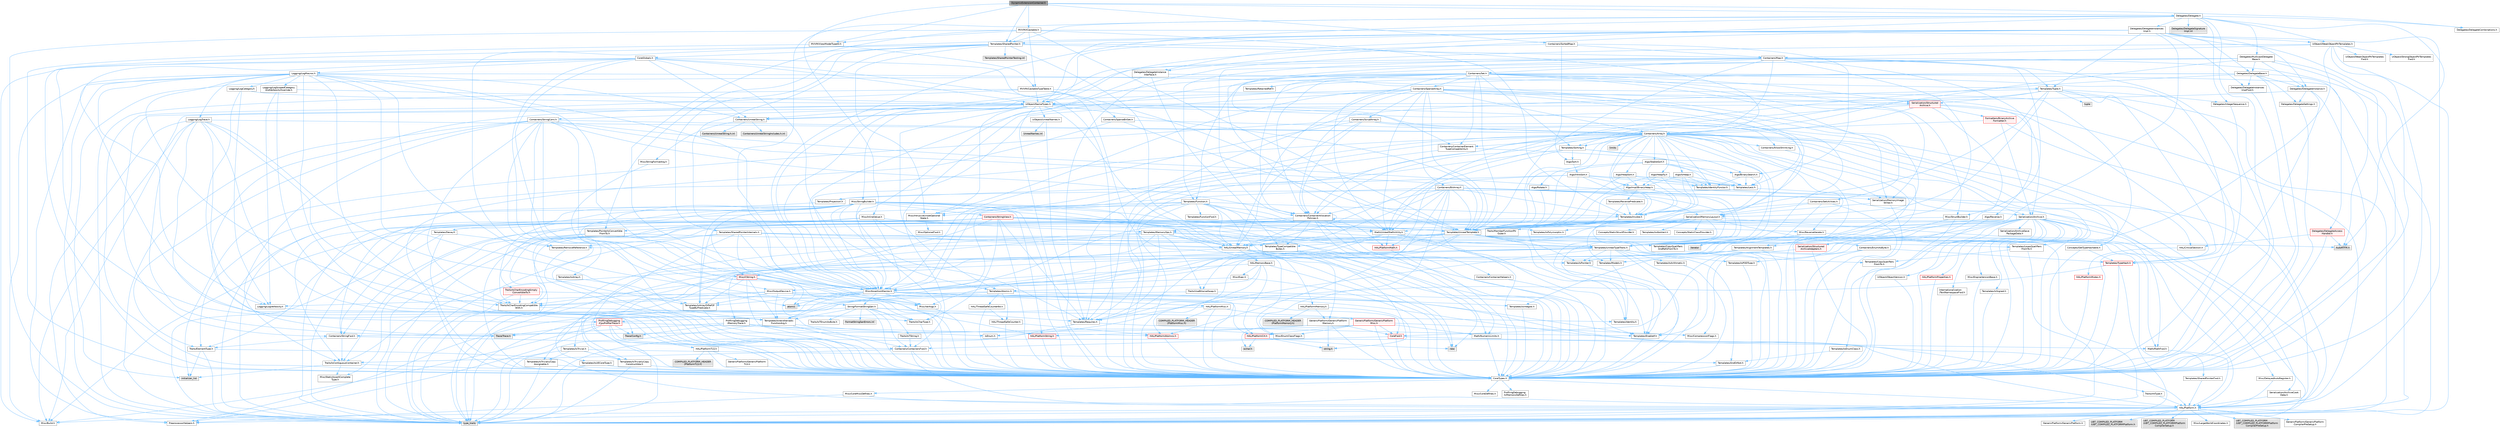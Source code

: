 digraph "DynamicExtensionContainer.h"
{
 // INTERACTIVE_SVG=YES
 // LATEX_PDF_SIZE
  bgcolor="transparent";
  edge [fontname=Helvetica,fontsize=10,labelfontname=Helvetica,labelfontsize=10];
  node [fontname=Helvetica,fontsize=10,shape=box,height=0.2,width=0.4];
  Node1 [id="Node000001",label="DynamicExtensionContainer.h",height=0.2,width=0.4,color="gray40", fillcolor="grey60", style="filled", fontcolor="black",tooltip=" "];
  Node1 -> Node2 [id="edge1_Node000001_Node000002",color="steelblue1",style="solid",tooltip=" "];
  Node2 [id="Node000002",label="Containers/SortedMap.h",height=0.2,width=0.4,color="grey40", fillcolor="white", style="filled",URL="$d1/dcf/SortedMap_8h.html",tooltip=" "];
  Node2 -> Node3 [id="edge2_Node000002_Node000003",color="steelblue1",style="solid",tooltip=" "];
  Node3 [id="Node000003",label="Containers/Map.h",height=0.2,width=0.4,color="grey40", fillcolor="white", style="filled",URL="$df/d79/Map_8h.html",tooltip=" "];
  Node3 -> Node4 [id="edge3_Node000003_Node000004",color="steelblue1",style="solid",tooltip=" "];
  Node4 [id="Node000004",label="CoreTypes.h",height=0.2,width=0.4,color="grey40", fillcolor="white", style="filled",URL="$dc/dec/CoreTypes_8h.html",tooltip=" "];
  Node4 -> Node5 [id="edge4_Node000004_Node000005",color="steelblue1",style="solid",tooltip=" "];
  Node5 [id="Node000005",label="HAL/Platform.h",height=0.2,width=0.4,color="grey40", fillcolor="white", style="filled",URL="$d9/dd0/Platform_8h.html",tooltip=" "];
  Node5 -> Node6 [id="edge5_Node000005_Node000006",color="steelblue1",style="solid",tooltip=" "];
  Node6 [id="Node000006",label="Misc/Build.h",height=0.2,width=0.4,color="grey40", fillcolor="white", style="filled",URL="$d3/dbb/Build_8h.html",tooltip=" "];
  Node5 -> Node7 [id="edge6_Node000005_Node000007",color="steelblue1",style="solid",tooltip=" "];
  Node7 [id="Node000007",label="Misc/LargeWorldCoordinates.h",height=0.2,width=0.4,color="grey40", fillcolor="white", style="filled",URL="$d2/dcb/LargeWorldCoordinates_8h.html",tooltip=" "];
  Node5 -> Node8 [id="edge7_Node000005_Node000008",color="steelblue1",style="solid",tooltip=" "];
  Node8 [id="Node000008",label="type_traits",height=0.2,width=0.4,color="grey60", fillcolor="#E0E0E0", style="filled",tooltip=" "];
  Node5 -> Node9 [id="edge8_Node000005_Node000009",color="steelblue1",style="solid",tooltip=" "];
  Node9 [id="Node000009",label="PreprocessorHelpers.h",height=0.2,width=0.4,color="grey40", fillcolor="white", style="filled",URL="$db/ddb/PreprocessorHelpers_8h.html",tooltip=" "];
  Node5 -> Node10 [id="edge9_Node000005_Node000010",color="steelblue1",style="solid",tooltip=" "];
  Node10 [id="Node000010",label="UBT_COMPILED_PLATFORM\l/UBT_COMPILED_PLATFORMPlatform\lCompilerPreSetup.h",height=0.2,width=0.4,color="grey60", fillcolor="#E0E0E0", style="filled",tooltip=" "];
  Node5 -> Node11 [id="edge10_Node000005_Node000011",color="steelblue1",style="solid",tooltip=" "];
  Node11 [id="Node000011",label="GenericPlatform/GenericPlatform\lCompilerPreSetup.h",height=0.2,width=0.4,color="grey40", fillcolor="white", style="filled",URL="$d9/dc8/GenericPlatformCompilerPreSetup_8h.html",tooltip=" "];
  Node5 -> Node12 [id="edge11_Node000005_Node000012",color="steelblue1",style="solid",tooltip=" "];
  Node12 [id="Node000012",label="GenericPlatform/GenericPlatform.h",height=0.2,width=0.4,color="grey40", fillcolor="white", style="filled",URL="$d6/d84/GenericPlatform_8h.html",tooltip=" "];
  Node5 -> Node13 [id="edge12_Node000005_Node000013",color="steelblue1",style="solid",tooltip=" "];
  Node13 [id="Node000013",label="UBT_COMPILED_PLATFORM\l/UBT_COMPILED_PLATFORMPlatform.h",height=0.2,width=0.4,color="grey60", fillcolor="#E0E0E0", style="filled",tooltip=" "];
  Node5 -> Node14 [id="edge13_Node000005_Node000014",color="steelblue1",style="solid",tooltip=" "];
  Node14 [id="Node000014",label="UBT_COMPILED_PLATFORM\l/UBT_COMPILED_PLATFORMPlatform\lCompilerSetup.h",height=0.2,width=0.4,color="grey60", fillcolor="#E0E0E0", style="filled",tooltip=" "];
  Node4 -> Node15 [id="edge14_Node000004_Node000015",color="steelblue1",style="solid",tooltip=" "];
  Node15 [id="Node000015",label="ProfilingDebugging\l/UMemoryDefines.h",height=0.2,width=0.4,color="grey40", fillcolor="white", style="filled",URL="$d2/da2/UMemoryDefines_8h.html",tooltip=" "];
  Node4 -> Node16 [id="edge15_Node000004_Node000016",color="steelblue1",style="solid",tooltip=" "];
  Node16 [id="Node000016",label="Misc/CoreMiscDefines.h",height=0.2,width=0.4,color="grey40", fillcolor="white", style="filled",URL="$da/d38/CoreMiscDefines_8h.html",tooltip=" "];
  Node16 -> Node5 [id="edge16_Node000016_Node000005",color="steelblue1",style="solid",tooltip=" "];
  Node16 -> Node9 [id="edge17_Node000016_Node000009",color="steelblue1",style="solid",tooltip=" "];
  Node4 -> Node17 [id="edge18_Node000004_Node000017",color="steelblue1",style="solid",tooltip=" "];
  Node17 [id="Node000017",label="Misc/CoreDefines.h",height=0.2,width=0.4,color="grey40", fillcolor="white", style="filled",URL="$d3/dd2/CoreDefines_8h.html",tooltip=" "];
  Node3 -> Node18 [id="edge19_Node000003_Node000018",color="steelblue1",style="solid",tooltip=" "];
  Node18 [id="Node000018",label="Algo/Reverse.h",height=0.2,width=0.4,color="grey40", fillcolor="white", style="filled",URL="$d5/d93/Reverse_8h.html",tooltip=" "];
  Node18 -> Node4 [id="edge20_Node000018_Node000004",color="steelblue1",style="solid",tooltip=" "];
  Node18 -> Node19 [id="edge21_Node000018_Node000019",color="steelblue1",style="solid",tooltip=" "];
  Node19 [id="Node000019",label="Templates/UnrealTemplate.h",height=0.2,width=0.4,color="grey40", fillcolor="white", style="filled",URL="$d4/d24/UnrealTemplate_8h.html",tooltip=" "];
  Node19 -> Node4 [id="edge22_Node000019_Node000004",color="steelblue1",style="solid",tooltip=" "];
  Node19 -> Node20 [id="edge23_Node000019_Node000020",color="steelblue1",style="solid",tooltip=" "];
  Node20 [id="Node000020",label="Templates/IsPointer.h",height=0.2,width=0.4,color="grey40", fillcolor="white", style="filled",URL="$d7/d05/IsPointer_8h.html",tooltip=" "];
  Node20 -> Node4 [id="edge24_Node000020_Node000004",color="steelblue1",style="solid",tooltip=" "];
  Node19 -> Node21 [id="edge25_Node000019_Node000021",color="steelblue1",style="solid",tooltip=" "];
  Node21 [id="Node000021",label="HAL/UnrealMemory.h",height=0.2,width=0.4,color="grey40", fillcolor="white", style="filled",URL="$d9/d96/UnrealMemory_8h.html",tooltip=" "];
  Node21 -> Node4 [id="edge26_Node000021_Node000004",color="steelblue1",style="solid",tooltip=" "];
  Node21 -> Node22 [id="edge27_Node000021_Node000022",color="steelblue1",style="solid",tooltip=" "];
  Node22 [id="Node000022",label="GenericPlatform/GenericPlatform\lMemory.h",height=0.2,width=0.4,color="grey40", fillcolor="white", style="filled",URL="$dd/d22/GenericPlatformMemory_8h.html",tooltip=" "];
  Node22 -> Node23 [id="edge28_Node000022_Node000023",color="steelblue1",style="solid",tooltip=" "];
  Node23 [id="Node000023",label="CoreFwd.h",height=0.2,width=0.4,color="red", fillcolor="#FFF0F0", style="filled",URL="$d1/d1e/CoreFwd_8h.html",tooltip=" "];
  Node23 -> Node4 [id="edge29_Node000023_Node000004",color="steelblue1",style="solid",tooltip=" "];
  Node23 -> Node24 [id="edge30_Node000023_Node000024",color="steelblue1",style="solid",tooltip=" "];
  Node24 [id="Node000024",label="Containers/ContainersFwd.h",height=0.2,width=0.4,color="grey40", fillcolor="white", style="filled",URL="$d4/d0a/ContainersFwd_8h.html",tooltip=" "];
  Node24 -> Node5 [id="edge31_Node000024_Node000005",color="steelblue1",style="solid",tooltip=" "];
  Node24 -> Node4 [id="edge32_Node000024_Node000004",color="steelblue1",style="solid",tooltip=" "];
  Node24 -> Node25 [id="edge33_Node000024_Node000025",color="steelblue1",style="solid",tooltip=" "];
  Node25 [id="Node000025",label="Traits/IsContiguousContainer.h",height=0.2,width=0.4,color="grey40", fillcolor="white", style="filled",URL="$d5/d3c/IsContiguousContainer_8h.html",tooltip=" "];
  Node25 -> Node4 [id="edge34_Node000025_Node000004",color="steelblue1",style="solid",tooltip=" "];
  Node25 -> Node26 [id="edge35_Node000025_Node000026",color="steelblue1",style="solid",tooltip=" "];
  Node26 [id="Node000026",label="Misc/StaticAssertComplete\lType.h",height=0.2,width=0.4,color="grey40", fillcolor="white", style="filled",URL="$d5/d4e/StaticAssertCompleteType_8h.html",tooltip=" "];
  Node25 -> Node27 [id="edge36_Node000025_Node000027",color="steelblue1",style="solid",tooltip=" "];
  Node27 [id="Node000027",label="initializer_list",height=0.2,width=0.4,color="grey60", fillcolor="#E0E0E0", style="filled",tooltip=" "];
  Node23 -> Node28 [id="edge37_Node000023_Node000028",color="steelblue1",style="solid",tooltip=" "];
  Node28 [id="Node000028",label="Math/MathFwd.h",height=0.2,width=0.4,color="grey40", fillcolor="white", style="filled",URL="$d2/d10/MathFwd_8h.html",tooltip=" "];
  Node28 -> Node5 [id="edge38_Node000028_Node000005",color="steelblue1",style="solid",tooltip=" "];
  Node22 -> Node4 [id="edge39_Node000022_Node000004",color="steelblue1",style="solid",tooltip=" "];
  Node22 -> Node30 [id="edge40_Node000022_Node000030",color="steelblue1",style="solid",tooltip=" "];
  Node30 [id="Node000030",label="HAL/PlatformString.h",height=0.2,width=0.4,color="red", fillcolor="#FFF0F0", style="filled",URL="$db/db5/PlatformString_8h.html",tooltip=" "];
  Node30 -> Node4 [id="edge41_Node000030_Node000004",color="steelblue1",style="solid",tooltip=" "];
  Node22 -> Node32 [id="edge42_Node000022_Node000032",color="steelblue1",style="solid",tooltip=" "];
  Node32 [id="Node000032",label="string.h",height=0.2,width=0.4,color="grey60", fillcolor="#E0E0E0", style="filled",tooltip=" "];
  Node22 -> Node33 [id="edge43_Node000022_Node000033",color="steelblue1",style="solid",tooltip=" "];
  Node33 [id="Node000033",label="wchar.h",height=0.2,width=0.4,color="grey60", fillcolor="#E0E0E0", style="filled",tooltip=" "];
  Node21 -> Node34 [id="edge44_Node000021_Node000034",color="steelblue1",style="solid",tooltip=" "];
  Node34 [id="Node000034",label="HAL/MemoryBase.h",height=0.2,width=0.4,color="grey40", fillcolor="white", style="filled",URL="$d6/d9f/MemoryBase_8h.html",tooltip=" "];
  Node34 -> Node4 [id="edge45_Node000034_Node000004",color="steelblue1",style="solid",tooltip=" "];
  Node34 -> Node35 [id="edge46_Node000034_Node000035",color="steelblue1",style="solid",tooltip=" "];
  Node35 [id="Node000035",label="HAL/PlatformAtomics.h",height=0.2,width=0.4,color="red", fillcolor="#FFF0F0", style="filled",URL="$d3/d36/PlatformAtomics_8h.html",tooltip=" "];
  Node35 -> Node4 [id="edge47_Node000035_Node000004",color="steelblue1",style="solid",tooltip=" "];
  Node34 -> Node38 [id="edge48_Node000034_Node000038",color="steelblue1",style="solid",tooltip=" "];
  Node38 [id="Node000038",label="HAL/PlatformCrt.h",height=0.2,width=0.4,color="red", fillcolor="#FFF0F0", style="filled",URL="$d8/d75/PlatformCrt_8h.html",tooltip=" "];
  Node38 -> Node39 [id="edge49_Node000038_Node000039",color="steelblue1",style="solid",tooltip=" "];
  Node39 [id="Node000039",label="new",height=0.2,width=0.4,color="grey60", fillcolor="#E0E0E0", style="filled",tooltip=" "];
  Node38 -> Node33 [id="edge50_Node000038_Node000033",color="steelblue1",style="solid",tooltip=" "];
  Node38 -> Node32 [id="edge51_Node000038_Node000032",color="steelblue1",style="solid",tooltip=" "];
  Node34 -> Node46 [id="edge52_Node000034_Node000046",color="steelblue1",style="solid",tooltip=" "];
  Node46 [id="Node000046",label="Misc/Exec.h",height=0.2,width=0.4,color="grey40", fillcolor="white", style="filled",URL="$de/ddb/Exec_8h.html",tooltip=" "];
  Node46 -> Node4 [id="edge53_Node000046_Node000004",color="steelblue1",style="solid",tooltip=" "];
  Node46 -> Node47 [id="edge54_Node000046_Node000047",color="steelblue1",style="solid",tooltip=" "];
  Node47 [id="Node000047",label="Misc/AssertionMacros.h",height=0.2,width=0.4,color="grey40", fillcolor="white", style="filled",URL="$d0/dfa/AssertionMacros_8h.html",tooltip=" "];
  Node47 -> Node4 [id="edge55_Node000047_Node000004",color="steelblue1",style="solid",tooltip=" "];
  Node47 -> Node5 [id="edge56_Node000047_Node000005",color="steelblue1",style="solid",tooltip=" "];
  Node47 -> Node48 [id="edge57_Node000047_Node000048",color="steelblue1",style="solid",tooltip=" "];
  Node48 [id="Node000048",label="HAL/PlatformMisc.h",height=0.2,width=0.4,color="grey40", fillcolor="white", style="filled",URL="$d0/df5/PlatformMisc_8h.html",tooltip=" "];
  Node48 -> Node4 [id="edge58_Node000048_Node000004",color="steelblue1",style="solid",tooltip=" "];
  Node48 -> Node49 [id="edge59_Node000048_Node000049",color="steelblue1",style="solid",tooltip=" "];
  Node49 [id="Node000049",label="GenericPlatform/GenericPlatform\lMisc.h",height=0.2,width=0.4,color="red", fillcolor="#FFF0F0", style="filled",URL="$db/d9a/GenericPlatformMisc_8h.html",tooltip=" "];
  Node49 -> Node50 [id="edge60_Node000049_Node000050",color="steelblue1",style="solid",tooltip=" "];
  Node50 [id="Node000050",label="Containers/StringFwd.h",height=0.2,width=0.4,color="grey40", fillcolor="white", style="filled",URL="$df/d37/StringFwd_8h.html",tooltip=" "];
  Node50 -> Node4 [id="edge61_Node000050_Node000004",color="steelblue1",style="solid",tooltip=" "];
  Node50 -> Node51 [id="edge62_Node000050_Node000051",color="steelblue1",style="solid",tooltip=" "];
  Node51 [id="Node000051",label="Traits/ElementType.h",height=0.2,width=0.4,color="grey40", fillcolor="white", style="filled",URL="$d5/d4f/ElementType_8h.html",tooltip=" "];
  Node51 -> Node5 [id="edge63_Node000051_Node000005",color="steelblue1",style="solid",tooltip=" "];
  Node51 -> Node27 [id="edge64_Node000051_Node000027",color="steelblue1",style="solid",tooltip=" "];
  Node51 -> Node8 [id="edge65_Node000051_Node000008",color="steelblue1",style="solid",tooltip=" "];
  Node50 -> Node25 [id="edge66_Node000050_Node000025",color="steelblue1",style="solid",tooltip=" "];
  Node49 -> Node23 [id="edge67_Node000049_Node000023",color="steelblue1",style="solid",tooltip=" "];
  Node49 -> Node4 [id="edge68_Node000049_Node000004",color="steelblue1",style="solid",tooltip=" "];
  Node49 -> Node38 [id="edge69_Node000049_Node000038",color="steelblue1",style="solid",tooltip=" "];
  Node49 -> Node53 [id="edge70_Node000049_Node000053",color="steelblue1",style="solid",tooltip=" "];
  Node53 [id="Node000053",label="Math/NumericLimits.h",height=0.2,width=0.4,color="grey40", fillcolor="white", style="filled",URL="$df/d1b/NumericLimits_8h.html",tooltip=" "];
  Node53 -> Node4 [id="edge71_Node000053_Node000004",color="steelblue1",style="solid",tooltip=" "];
  Node49 -> Node54 [id="edge72_Node000049_Node000054",color="steelblue1",style="solid",tooltip=" "];
  Node54 [id="Node000054",label="Misc/CompressionFlags.h",height=0.2,width=0.4,color="grey40", fillcolor="white", style="filled",URL="$d9/d76/CompressionFlags_8h.html",tooltip=" "];
  Node49 -> Node55 [id="edge73_Node000049_Node000055",color="steelblue1",style="solid",tooltip=" "];
  Node55 [id="Node000055",label="Misc/EnumClassFlags.h",height=0.2,width=0.4,color="grey40", fillcolor="white", style="filled",URL="$d8/de7/EnumClassFlags_8h.html",tooltip=" "];
  Node48 -> Node58 [id="edge74_Node000048_Node000058",color="steelblue1",style="solid",tooltip=" "];
  Node58 [id="Node000058",label="COMPILED_PLATFORM_HEADER\l(PlatformMisc.h)",height=0.2,width=0.4,color="grey60", fillcolor="#E0E0E0", style="filled",tooltip=" "];
  Node48 -> Node59 [id="edge75_Node000048_Node000059",color="steelblue1",style="solid",tooltip=" "];
  Node59 [id="Node000059",label="ProfilingDebugging\l/CpuProfilerTrace.h",height=0.2,width=0.4,color="red", fillcolor="#FFF0F0", style="filled",URL="$da/dcb/CpuProfilerTrace_8h.html",tooltip=" "];
  Node59 -> Node4 [id="edge76_Node000059_Node000004",color="steelblue1",style="solid",tooltip=" "];
  Node59 -> Node24 [id="edge77_Node000059_Node000024",color="steelblue1",style="solid",tooltip=" "];
  Node59 -> Node35 [id="edge78_Node000059_Node000035",color="steelblue1",style="solid",tooltip=" "];
  Node59 -> Node9 [id="edge79_Node000059_Node000009",color="steelblue1",style="solid",tooltip=" "];
  Node59 -> Node6 [id="edge80_Node000059_Node000006",color="steelblue1",style="solid",tooltip=" "];
  Node59 -> Node60 [id="edge81_Node000059_Node000060",color="steelblue1",style="solid",tooltip=" "];
  Node60 [id="Node000060",label="Trace/Config.h",height=0.2,width=0.4,color="grey60", fillcolor="#E0E0E0", style="filled",tooltip=" "];
  Node59 -> Node63 [id="edge82_Node000059_Node000063",color="steelblue1",style="solid",tooltip=" "];
  Node63 [id="Node000063",label="Trace/Trace.h",height=0.2,width=0.4,color="grey60", fillcolor="#E0E0E0", style="filled",tooltip=" "];
  Node47 -> Node9 [id="edge83_Node000047_Node000009",color="steelblue1",style="solid",tooltip=" "];
  Node47 -> Node64 [id="edge84_Node000047_Node000064",color="steelblue1",style="solid",tooltip=" "];
  Node64 [id="Node000064",label="Templates/EnableIf.h",height=0.2,width=0.4,color="grey40", fillcolor="white", style="filled",URL="$d7/d60/EnableIf_8h.html",tooltip=" "];
  Node64 -> Node4 [id="edge85_Node000064_Node000004",color="steelblue1",style="solid",tooltip=" "];
  Node47 -> Node65 [id="edge86_Node000047_Node000065",color="steelblue1",style="solid",tooltip=" "];
  Node65 [id="Node000065",label="Templates/IsArrayOrRefOf\lTypeByPredicate.h",height=0.2,width=0.4,color="grey40", fillcolor="white", style="filled",URL="$d6/da1/IsArrayOrRefOfTypeByPredicate_8h.html",tooltip=" "];
  Node65 -> Node4 [id="edge87_Node000065_Node000004",color="steelblue1",style="solid",tooltip=" "];
  Node47 -> Node66 [id="edge88_Node000047_Node000066",color="steelblue1",style="solid",tooltip=" "];
  Node66 [id="Node000066",label="Templates/IsValidVariadic\lFunctionArg.h",height=0.2,width=0.4,color="grey40", fillcolor="white", style="filled",URL="$d0/dc8/IsValidVariadicFunctionArg_8h.html",tooltip=" "];
  Node66 -> Node4 [id="edge89_Node000066_Node000004",color="steelblue1",style="solid",tooltip=" "];
  Node66 -> Node67 [id="edge90_Node000066_Node000067",color="steelblue1",style="solid",tooltip=" "];
  Node67 [id="Node000067",label="IsEnum.h",height=0.2,width=0.4,color="grey40", fillcolor="white", style="filled",URL="$d4/de5/IsEnum_8h.html",tooltip=" "];
  Node66 -> Node8 [id="edge91_Node000066_Node000008",color="steelblue1",style="solid",tooltip=" "];
  Node47 -> Node68 [id="edge92_Node000047_Node000068",color="steelblue1",style="solid",tooltip=" "];
  Node68 [id="Node000068",label="Traits/IsCharEncodingCompatible\lWith.h",height=0.2,width=0.4,color="grey40", fillcolor="white", style="filled",URL="$df/dd1/IsCharEncodingCompatibleWith_8h.html",tooltip=" "];
  Node68 -> Node8 [id="edge93_Node000068_Node000008",color="steelblue1",style="solid",tooltip=" "];
  Node68 -> Node69 [id="edge94_Node000068_Node000069",color="steelblue1",style="solid",tooltip=" "];
  Node69 [id="Node000069",label="Traits/IsCharType.h",height=0.2,width=0.4,color="grey40", fillcolor="white", style="filled",URL="$db/d51/IsCharType_8h.html",tooltip=" "];
  Node69 -> Node4 [id="edge95_Node000069_Node000004",color="steelblue1",style="solid",tooltip=" "];
  Node47 -> Node70 [id="edge96_Node000047_Node000070",color="steelblue1",style="solid",tooltip=" "];
  Node70 [id="Node000070",label="Misc/VarArgs.h",height=0.2,width=0.4,color="grey40", fillcolor="white", style="filled",URL="$d5/d6f/VarArgs_8h.html",tooltip=" "];
  Node70 -> Node4 [id="edge97_Node000070_Node000004",color="steelblue1",style="solid",tooltip=" "];
  Node47 -> Node71 [id="edge98_Node000047_Node000071",color="steelblue1",style="solid",tooltip=" "];
  Node71 [id="Node000071",label="String/FormatStringSan.h",height=0.2,width=0.4,color="grey40", fillcolor="white", style="filled",URL="$d3/d8b/FormatStringSan_8h.html",tooltip=" "];
  Node71 -> Node8 [id="edge99_Node000071_Node000008",color="steelblue1",style="solid",tooltip=" "];
  Node71 -> Node4 [id="edge100_Node000071_Node000004",color="steelblue1",style="solid",tooltip=" "];
  Node71 -> Node72 [id="edge101_Node000071_Node000072",color="steelblue1",style="solid",tooltip=" "];
  Node72 [id="Node000072",label="Templates/Requires.h",height=0.2,width=0.4,color="grey40", fillcolor="white", style="filled",URL="$dc/d96/Requires_8h.html",tooltip=" "];
  Node72 -> Node64 [id="edge102_Node000072_Node000064",color="steelblue1",style="solid",tooltip=" "];
  Node72 -> Node8 [id="edge103_Node000072_Node000008",color="steelblue1",style="solid",tooltip=" "];
  Node71 -> Node73 [id="edge104_Node000071_Node000073",color="steelblue1",style="solid",tooltip=" "];
  Node73 [id="Node000073",label="Templates/Identity.h",height=0.2,width=0.4,color="grey40", fillcolor="white", style="filled",URL="$d0/dd5/Identity_8h.html",tooltip=" "];
  Node71 -> Node66 [id="edge105_Node000071_Node000066",color="steelblue1",style="solid",tooltip=" "];
  Node71 -> Node69 [id="edge106_Node000071_Node000069",color="steelblue1",style="solid",tooltip=" "];
  Node71 -> Node74 [id="edge107_Node000071_Node000074",color="steelblue1",style="solid",tooltip=" "];
  Node74 [id="Node000074",label="Traits/IsTEnumAsByte.h",height=0.2,width=0.4,color="grey40", fillcolor="white", style="filled",URL="$d1/de6/IsTEnumAsByte_8h.html",tooltip=" "];
  Node71 -> Node75 [id="edge108_Node000071_Node000075",color="steelblue1",style="solid",tooltip=" "];
  Node75 [id="Node000075",label="Traits/IsTString.h",height=0.2,width=0.4,color="grey40", fillcolor="white", style="filled",URL="$d0/df8/IsTString_8h.html",tooltip=" "];
  Node75 -> Node24 [id="edge109_Node000075_Node000024",color="steelblue1",style="solid",tooltip=" "];
  Node71 -> Node24 [id="edge110_Node000071_Node000024",color="steelblue1",style="solid",tooltip=" "];
  Node71 -> Node76 [id="edge111_Node000071_Node000076",color="steelblue1",style="solid",tooltip=" "];
  Node76 [id="Node000076",label="FormatStringSanErrors.inl",height=0.2,width=0.4,color="grey60", fillcolor="#E0E0E0", style="filled",tooltip=" "];
  Node47 -> Node77 [id="edge112_Node000047_Node000077",color="steelblue1",style="solid",tooltip=" "];
  Node77 [id="Node000077",label="atomic",height=0.2,width=0.4,color="grey60", fillcolor="#E0E0E0", style="filled",tooltip=" "];
  Node34 -> Node78 [id="edge113_Node000034_Node000078",color="steelblue1",style="solid",tooltip=" "];
  Node78 [id="Node000078",label="Misc/OutputDevice.h",height=0.2,width=0.4,color="grey40", fillcolor="white", style="filled",URL="$d7/d32/OutputDevice_8h.html",tooltip=" "];
  Node78 -> Node23 [id="edge114_Node000078_Node000023",color="steelblue1",style="solid",tooltip=" "];
  Node78 -> Node4 [id="edge115_Node000078_Node000004",color="steelblue1",style="solid",tooltip=" "];
  Node78 -> Node79 [id="edge116_Node000078_Node000079",color="steelblue1",style="solid",tooltip=" "];
  Node79 [id="Node000079",label="Logging/LogVerbosity.h",height=0.2,width=0.4,color="grey40", fillcolor="white", style="filled",URL="$d2/d8f/LogVerbosity_8h.html",tooltip=" "];
  Node79 -> Node4 [id="edge117_Node000079_Node000004",color="steelblue1",style="solid",tooltip=" "];
  Node78 -> Node70 [id="edge118_Node000078_Node000070",color="steelblue1",style="solid",tooltip=" "];
  Node78 -> Node65 [id="edge119_Node000078_Node000065",color="steelblue1",style="solid",tooltip=" "];
  Node78 -> Node66 [id="edge120_Node000078_Node000066",color="steelblue1",style="solid",tooltip=" "];
  Node78 -> Node68 [id="edge121_Node000078_Node000068",color="steelblue1",style="solid",tooltip=" "];
  Node34 -> Node80 [id="edge122_Node000034_Node000080",color="steelblue1",style="solid",tooltip=" "];
  Node80 [id="Node000080",label="Templates/Atomic.h",height=0.2,width=0.4,color="grey40", fillcolor="white", style="filled",URL="$d3/d91/Atomic_8h.html",tooltip=" "];
  Node80 -> Node81 [id="edge123_Node000080_Node000081",color="steelblue1",style="solid",tooltip=" "];
  Node81 [id="Node000081",label="HAL/ThreadSafeCounter.h",height=0.2,width=0.4,color="grey40", fillcolor="white", style="filled",URL="$dc/dc9/ThreadSafeCounter_8h.html",tooltip=" "];
  Node81 -> Node4 [id="edge124_Node000081_Node000004",color="steelblue1",style="solid",tooltip=" "];
  Node81 -> Node35 [id="edge125_Node000081_Node000035",color="steelblue1",style="solid",tooltip=" "];
  Node80 -> Node82 [id="edge126_Node000080_Node000082",color="steelblue1",style="solid",tooltip=" "];
  Node82 [id="Node000082",label="HAL/ThreadSafeCounter64.h",height=0.2,width=0.4,color="grey40", fillcolor="white", style="filled",URL="$d0/d12/ThreadSafeCounter64_8h.html",tooltip=" "];
  Node82 -> Node4 [id="edge127_Node000082_Node000004",color="steelblue1",style="solid",tooltip=" "];
  Node82 -> Node81 [id="edge128_Node000082_Node000081",color="steelblue1",style="solid",tooltip=" "];
  Node80 -> Node83 [id="edge129_Node000080_Node000083",color="steelblue1",style="solid",tooltip=" "];
  Node83 [id="Node000083",label="Templates/IsIntegral.h",height=0.2,width=0.4,color="grey40", fillcolor="white", style="filled",URL="$da/d64/IsIntegral_8h.html",tooltip=" "];
  Node83 -> Node4 [id="edge130_Node000083_Node000004",color="steelblue1",style="solid",tooltip=" "];
  Node80 -> Node84 [id="edge131_Node000080_Node000084",color="steelblue1",style="solid",tooltip=" "];
  Node84 [id="Node000084",label="Templates/IsTrivial.h",height=0.2,width=0.4,color="grey40", fillcolor="white", style="filled",URL="$da/d4c/IsTrivial_8h.html",tooltip=" "];
  Node84 -> Node85 [id="edge132_Node000084_Node000085",color="steelblue1",style="solid",tooltip=" "];
  Node85 [id="Node000085",label="Templates/AndOrNot.h",height=0.2,width=0.4,color="grey40", fillcolor="white", style="filled",URL="$db/d0a/AndOrNot_8h.html",tooltip=" "];
  Node85 -> Node4 [id="edge133_Node000085_Node000004",color="steelblue1",style="solid",tooltip=" "];
  Node84 -> Node86 [id="edge134_Node000084_Node000086",color="steelblue1",style="solid",tooltip=" "];
  Node86 [id="Node000086",label="Templates/IsTriviallyCopy\lConstructible.h",height=0.2,width=0.4,color="grey40", fillcolor="white", style="filled",URL="$d3/d78/IsTriviallyCopyConstructible_8h.html",tooltip=" "];
  Node86 -> Node4 [id="edge135_Node000086_Node000004",color="steelblue1",style="solid",tooltip=" "];
  Node86 -> Node8 [id="edge136_Node000086_Node000008",color="steelblue1",style="solid",tooltip=" "];
  Node84 -> Node87 [id="edge137_Node000084_Node000087",color="steelblue1",style="solid",tooltip=" "];
  Node87 [id="Node000087",label="Templates/IsTriviallyCopy\lAssignable.h",height=0.2,width=0.4,color="grey40", fillcolor="white", style="filled",URL="$d2/df2/IsTriviallyCopyAssignable_8h.html",tooltip=" "];
  Node87 -> Node4 [id="edge138_Node000087_Node000004",color="steelblue1",style="solid",tooltip=" "];
  Node87 -> Node8 [id="edge139_Node000087_Node000008",color="steelblue1",style="solid",tooltip=" "];
  Node84 -> Node8 [id="edge140_Node000084_Node000008",color="steelblue1",style="solid",tooltip=" "];
  Node80 -> Node88 [id="edge141_Node000080_Node000088",color="steelblue1",style="solid",tooltip=" "];
  Node88 [id="Node000088",label="Traits/IntType.h",height=0.2,width=0.4,color="grey40", fillcolor="white", style="filled",URL="$d7/deb/IntType_8h.html",tooltip=" "];
  Node88 -> Node5 [id="edge142_Node000088_Node000005",color="steelblue1",style="solid",tooltip=" "];
  Node80 -> Node77 [id="edge143_Node000080_Node000077",color="steelblue1",style="solid",tooltip=" "];
  Node21 -> Node89 [id="edge144_Node000021_Node000089",color="steelblue1",style="solid",tooltip=" "];
  Node89 [id="Node000089",label="HAL/PlatformMemory.h",height=0.2,width=0.4,color="grey40", fillcolor="white", style="filled",URL="$de/d68/PlatformMemory_8h.html",tooltip=" "];
  Node89 -> Node4 [id="edge145_Node000089_Node000004",color="steelblue1",style="solid",tooltip=" "];
  Node89 -> Node22 [id="edge146_Node000089_Node000022",color="steelblue1",style="solid",tooltip=" "];
  Node89 -> Node90 [id="edge147_Node000089_Node000090",color="steelblue1",style="solid",tooltip=" "];
  Node90 [id="Node000090",label="COMPILED_PLATFORM_HEADER\l(PlatformMemory.h)",height=0.2,width=0.4,color="grey60", fillcolor="#E0E0E0", style="filled",tooltip=" "];
  Node21 -> Node91 [id="edge148_Node000021_Node000091",color="steelblue1",style="solid",tooltip=" "];
  Node91 [id="Node000091",label="ProfilingDebugging\l/MemoryTrace.h",height=0.2,width=0.4,color="grey40", fillcolor="white", style="filled",URL="$da/dd7/MemoryTrace_8h.html",tooltip=" "];
  Node91 -> Node5 [id="edge149_Node000091_Node000005",color="steelblue1",style="solid",tooltip=" "];
  Node91 -> Node55 [id="edge150_Node000091_Node000055",color="steelblue1",style="solid",tooltip=" "];
  Node91 -> Node60 [id="edge151_Node000091_Node000060",color="steelblue1",style="solid",tooltip=" "];
  Node91 -> Node63 [id="edge152_Node000091_Node000063",color="steelblue1",style="solid",tooltip=" "];
  Node21 -> Node20 [id="edge153_Node000021_Node000020",color="steelblue1",style="solid",tooltip=" "];
  Node19 -> Node92 [id="edge154_Node000019_Node000092",color="steelblue1",style="solid",tooltip=" "];
  Node92 [id="Node000092",label="Templates/CopyQualifiers\lAndRefsFromTo.h",height=0.2,width=0.4,color="grey40", fillcolor="white", style="filled",URL="$d3/db3/CopyQualifiersAndRefsFromTo_8h.html",tooltip=" "];
  Node92 -> Node93 [id="edge155_Node000092_Node000093",color="steelblue1",style="solid",tooltip=" "];
  Node93 [id="Node000093",label="Templates/CopyQualifiers\lFromTo.h",height=0.2,width=0.4,color="grey40", fillcolor="white", style="filled",URL="$d5/db4/CopyQualifiersFromTo_8h.html",tooltip=" "];
  Node19 -> Node94 [id="edge156_Node000019_Node000094",color="steelblue1",style="solid",tooltip=" "];
  Node94 [id="Node000094",label="Templates/UnrealTypeTraits.h",height=0.2,width=0.4,color="grey40", fillcolor="white", style="filled",URL="$d2/d2d/UnrealTypeTraits_8h.html",tooltip=" "];
  Node94 -> Node4 [id="edge157_Node000094_Node000004",color="steelblue1",style="solid",tooltip=" "];
  Node94 -> Node20 [id="edge158_Node000094_Node000020",color="steelblue1",style="solid",tooltip=" "];
  Node94 -> Node47 [id="edge159_Node000094_Node000047",color="steelblue1",style="solid",tooltip=" "];
  Node94 -> Node85 [id="edge160_Node000094_Node000085",color="steelblue1",style="solid",tooltip=" "];
  Node94 -> Node64 [id="edge161_Node000094_Node000064",color="steelblue1",style="solid",tooltip=" "];
  Node94 -> Node95 [id="edge162_Node000094_Node000095",color="steelblue1",style="solid",tooltip=" "];
  Node95 [id="Node000095",label="Templates/IsArithmetic.h",height=0.2,width=0.4,color="grey40", fillcolor="white", style="filled",URL="$d2/d5d/IsArithmetic_8h.html",tooltip=" "];
  Node95 -> Node4 [id="edge163_Node000095_Node000004",color="steelblue1",style="solid",tooltip=" "];
  Node94 -> Node67 [id="edge164_Node000094_Node000067",color="steelblue1",style="solid",tooltip=" "];
  Node94 -> Node96 [id="edge165_Node000094_Node000096",color="steelblue1",style="solid",tooltip=" "];
  Node96 [id="Node000096",label="Templates/Models.h",height=0.2,width=0.4,color="grey40", fillcolor="white", style="filled",URL="$d3/d0c/Models_8h.html",tooltip=" "];
  Node96 -> Node73 [id="edge166_Node000096_Node000073",color="steelblue1",style="solid",tooltip=" "];
  Node94 -> Node97 [id="edge167_Node000094_Node000097",color="steelblue1",style="solid",tooltip=" "];
  Node97 [id="Node000097",label="Templates/IsPODType.h",height=0.2,width=0.4,color="grey40", fillcolor="white", style="filled",URL="$d7/db1/IsPODType_8h.html",tooltip=" "];
  Node97 -> Node4 [id="edge168_Node000097_Node000004",color="steelblue1",style="solid",tooltip=" "];
  Node94 -> Node98 [id="edge169_Node000094_Node000098",color="steelblue1",style="solid",tooltip=" "];
  Node98 [id="Node000098",label="Templates/IsUECoreType.h",height=0.2,width=0.4,color="grey40", fillcolor="white", style="filled",URL="$d1/db8/IsUECoreType_8h.html",tooltip=" "];
  Node98 -> Node4 [id="edge170_Node000098_Node000004",color="steelblue1",style="solid",tooltip=" "];
  Node98 -> Node8 [id="edge171_Node000098_Node000008",color="steelblue1",style="solid",tooltip=" "];
  Node94 -> Node86 [id="edge172_Node000094_Node000086",color="steelblue1",style="solid",tooltip=" "];
  Node19 -> Node99 [id="edge173_Node000019_Node000099",color="steelblue1",style="solid",tooltip=" "];
  Node99 [id="Node000099",label="Templates/RemoveReference.h",height=0.2,width=0.4,color="grey40", fillcolor="white", style="filled",URL="$da/dbe/RemoveReference_8h.html",tooltip=" "];
  Node99 -> Node4 [id="edge174_Node000099_Node000004",color="steelblue1",style="solid",tooltip=" "];
  Node19 -> Node72 [id="edge175_Node000019_Node000072",color="steelblue1",style="solid",tooltip=" "];
  Node19 -> Node100 [id="edge176_Node000019_Node000100",color="steelblue1",style="solid",tooltip=" "];
  Node100 [id="Node000100",label="Templates/TypeCompatible\lBytes.h",height=0.2,width=0.4,color="grey40", fillcolor="white", style="filled",URL="$df/d0a/TypeCompatibleBytes_8h.html",tooltip=" "];
  Node100 -> Node4 [id="edge177_Node000100_Node000004",color="steelblue1",style="solid",tooltip=" "];
  Node100 -> Node32 [id="edge178_Node000100_Node000032",color="steelblue1",style="solid",tooltip=" "];
  Node100 -> Node39 [id="edge179_Node000100_Node000039",color="steelblue1",style="solid",tooltip=" "];
  Node100 -> Node8 [id="edge180_Node000100_Node000008",color="steelblue1",style="solid",tooltip=" "];
  Node19 -> Node73 [id="edge181_Node000019_Node000073",color="steelblue1",style="solid",tooltip=" "];
  Node19 -> Node25 [id="edge182_Node000019_Node000025",color="steelblue1",style="solid",tooltip=" "];
  Node19 -> Node101 [id="edge183_Node000019_Node000101",color="steelblue1",style="solid",tooltip=" "];
  Node101 [id="Node000101",label="Traits/UseBitwiseSwap.h",height=0.2,width=0.4,color="grey40", fillcolor="white", style="filled",URL="$db/df3/UseBitwiseSwap_8h.html",tooltip=" "];
  Node101 -> Node4 [id="edge184_Node000101_Node000004",color="steelblue1",style="solid",tooltip=" "];
  Node101 -> Node8 [id="edge185_Node000101_Node000008",color="steelblue1",style="solid",tooltip=" "];
  Node19 -> Node8 [id="edge186_Node000019_Node000008",color="steelblue1",style="solid",tooltip=" "];
  Node3 -> Node102 [id="edge187_Node000003_Node000102",color="steelblue1",style="solid",tooltip=" "];
  Node102 [id="Node000102",label="Containers/ContainerElement\lTypeCompatibility.h",height=0.2,width=0.4,color="grey40", fillcolor="white", style="filled",URL="$df/ddf/ContainerElementTypeCompatibility_8h.html",tooltip=" "];
  Node102 -> Node4 [id="edge188_Node000102_Node000004",color="steelblue1",style="solid",tooltip=" "];
  Node102 -> Node94 [id="edge189_Node000102_Node000094",color="steelblue1",style="solid",tooltip=" "];
  Node3 -> Node103 [id="edge190_Node000003_Node000103",color="steelblue1",style="solid",tooltip=" "];
  Node103 [id="Node000103",label="Containers/Set.h",height=0.2,width=0.4,color="grey40", fillcolor="white", style="filled",URL="$d4/d45/Set_8h.html",tooltip=" "];
  Node103 -> Node104 [id="edge191_Node000103_Node000104",color="steelblue1",style="solid",tooltip=" "];
  Node104 [id="Node000104",label="Containers/ContainerAllocation\lPolicies.h",height=0.2,width=0.4,color="grey40", fillcolor="white", style="filled",URL="$d7/dff/ContainerAllocationPolicies_8h.html",tooltip=" "];
  Node104 -> Node4 [id="edge192_Node000104_Node000004",color="steelblue1",style="solid",tooltip=" "];
  Node104 -> Node105 [id="edge193_Node000104_Node000105",color="steelblue1",style="solid",tooltip=" "];
  Node105 [id="Node000105",label="Containers/ContainerHelpers.h",height=0.2,width=0.4,color="grey40", fillcolor="white", style="filled",URL="$d7/d33/ContainerHelpers_8h.html",tooltip=" "];
  Node105 -> Node4 [id="edge194_Node000105_Node000004",color="steelblue1",style="solid",tooltip=" "];
  Node104 -> Node104 [id="edge195_Node000104_Node000104",color="steelblue1",style="solid",tooltip=" "];
  Node104 -> Node106 [id="edge196_Node000104_Node000106",color="steelblue1",style="solid",tooltip=" "];
  Node106 [id="Node000106",label="HAL/PlatformMath.h",height=0.2,width=0.4,color="red", fillcolor="#FFF0F0", style="filled",URL="$dc/d53/PlatformMath_8h.html",tooltip=" "];
  Node106 -> Node4 [id="edge197_Node000106_Node000004",color="steelblue1",style="solid",tooltip=" "];
  Node104 -> Node21 [id="edge198_Node000104_Node000021",color="steelblue1",style="solid",tooltip=" "];
  Node104 -> Node53 [id="edge199_Node000104_Node000053",color="steelblue1",style="solid",tooltip=" "];
  Node104 -> Node47 [id="edge200_Node000104_Node000047",color="steelblue1",style="solid",tooltip=" "];
  Node104 -> Node114 [id="edge201_Node000104_Node000114",color="steelblue1",style="solid",tooltip=" "];
  Node114 [id="Node000114",label="Templates/IsPolymorphic.h",height=0.2,width=0.4,color="grey40", fillcolor="white", style="filled",URL="$dc/d20/IsPolymorphic_8h.html",tooltip=" "];
  Node104 -> Node115 [id="edge202_Node000104_Node000115",color="steelblue1",style="solid",tooltip=" "];
  Node115 [id="Node000115",label="Templates/MemoryOps.h",height=0.2,width=0.4,color="grey40", fillcolor="white", style="filled",URL="$db/dea/MemoryOps_8h.html",tooltip=" "];
  Node115 -> Node4 [id="edge203_Node000115_Node000004",color="steelblue1",style="solid",tooltip=" "];
  Node115 -> Node21 [id="edge204_Node000115_Node000021",color="steelblue1",style="solid",tooltip=" "];
  Node115 -> Node87 [id="edge205_Node000115_Node000087",color="steelblue1",style="solid",tooltip=" "];
  Node115 -> Node86 [id="edge206_Node000115_Node000086",color="steelblue1",style="solid",tooltip=" "];
  Node115 -> Node72 [id="edge207_Node000115_Node000072",color="steelblue1",style="solid",tooltip=" "];
  Node115 -> Node94 [id="edge208_Node000115_Node000094",color="steelblue1",style="solid",tooltip=" "];
  Node115 -> Node101 [id="edge209_Node000115_Node000101",color="steelblue1",style="solid",tooltip=" "];
  Node115 -> Node39 [id="edge210_Node000115_Node000039",color="steelblue1",style="solid",tooltip=" "];
  Node115 -> Node8 [id="edge211_Node000115_Node000008",color="steelblue1",style="solid",tooltip=" "];
  Node104 -> Node100 [id="edge212_Node000104_Node000100",color="steelblue1",style="solid",tooltip=" "];
  Node104 -> Node8 [id="edge213_Node000104_Node000008",color="steelblue1",style="solid",tooltip=" "];
  Node103 -> Node102 [id="edge214_Node000103_Node000102",color="steelblue1",style="solid",tooltip=" "];
  Node103 -> Node116 [id="edge215_Node000103_Node000116",color="steelblue1",style="solid",tooltip=" "];
  Node116 [id="Node000116",label="Containers/SetUtilities.h",height=0.2,width=0.4,color="grey40", fillcolor="white", style="filled",URL="$dc/de5/SetUtilities_8h.html",tooltip=" "];
  Node116 -> Node4 [id="edge216_Node000116_Node000004",color="steelblue1",style="solid",tooltip=" "];
  Node116 -> Node117 [id="edge217_Node000116_Node000117",color="steelblue1",style="solid",tooltip=" "];
  Node117 [id="Node000117",label="Serialization/MemoryLayout.h",height=0.2,width=0.4,color="grey40", fillcolor="white", style="filled",URL="$d7/d66/MemoryLayout_8h.html",tooltip=" "];
  Node117 -> Node118 [id="edge218_Node000117_Node000118",color="steelblue1",style="solid",tooltip=" "];
  Node118 [id="Node000118",label="Concepts/StaticClassProvider.h",height=0.2,width=0.4,color="grey40", fillcolor="white", style="filled",URL="$dd/d83/StaticClassProvider_8h.html",tooltip=" "];
  Node117 -> Node119 [id="edge219_Node000117_Node000119",color="steelblue1",style="solid",tooltip=" "];
  Node119 [id="Node000119",label="Concepts/StaticStructProvider.h",height=0.2,width=0.4,color="grey40", fillcolor="white", style="filled",URL="$d5/d77/StaticStructProvider_8h.html",tooltip=" "];
  Node117 -> Node120 [id="edge220_Node000117_Node000120",color="steelblue1",style="solid",tooltip=" "];
  Node120 [id="Node000120",label="Containers/EnumAsByte.h",height=0.2,width=0.4,color="grey40", fillcolor="white", style="filled",URL="$d6/d9a/EnumAsByte_8h.html",tooltip=" "];
  Node120 -> Node4 [id="edge221_Node000120_Node000004",color="steelblue1",style="solid",tooltip=" "];
  Node120 -> Node97 [id="edge222_Node000120_Node000097",color="steelblue1",style="solid",tooltip=" "];
  Node120 -> Node121 [id="edge223_Node000120_Node000121",color="steelblue1",style="solid",tooltip=" "];
  Node121 [id="Node000121",label="Templates/TypeHash.h",height=0.2,width=0.4,color="red", fillcolor="#FFF0F0", style="filled",URL="$d1/d62/TypeHash_8h.html",tooltip=" "];
  Node121 -> Node4 [id="edge224_Node000121_Node000004",color="steelblue1",style="solid",tooltip=" "];
  Node121 -> Node72 [id="edge225_Node000121_Node000072",color="steelblue1",style="solid",tooltip=" "];
  Node121 -> Node8 [id="edge226_Node000121_Node000008",color="steelblue1",style="solid",tooltip=" "];
  Node117 -> Node50 [id="edge227_Node000117_Node000050",color="steelblue1",style="solid",tooltip=" "];
  Node117 -> Node21 [id="edge228_Node000117_Node000021",color="steelblue1",style="solid",tooltip=" "];
  Node117 -> Node128 [id="edge229_Node000117_Node000128",color="steelblue1",style="solid",tooltip=" "];
  Node128 [id="Node000128",label="Misc/DelayedAutoRegister.h",height=0.2,width=0.4,color="grey40", fillcolor="white", style="filled",URL="$d1/dda/DelayedAutoRegister_8h.html",tooltip=" "];
  Node128 -> Node5 [id="edge230_Node000128_Node000005",color="steelblue1",style="solid",tooltip=" "];
  Node117 -> Node64 [id="edge231_Node000117_Node000064",color="steelblue1",style="solid",tooltip=" "];
  Node117 -> Node129 [id="edge232_Node000117_Node000129",color="steelblue1",style="solid",tooltip=" "];
  Node129 [id="Node000129",label="Templates/IsAbstract.h",height=0.2,width=0.4,color="grey40", fillcolor="white", style="filled",URL="$d8/db7/IsAbstract_8h.html",tooltip=" "];
  Node117 -> Node114 [id="edge233_Node000117_Node000114",color="steelblue1",style="solid",tooltip=" "];
  Node117 -> Node96 [id="edge234_Node000117_Node000096",color="steelblue1",style="solid",tooltip=" "];
  Node117 -> Node19 [id="edge235_Node000117_Node000019",color="steelblue1",style="solid",tooltip=" "];
  Node116 -> Node115 [id="edge236_Node000116_Node000115",color="steelblue1",style="solid",tooltip=" "];
  Node116 -> Node94 [id="edge237_Node000116_Node000094",color="steelblue1",style="solid",tooltip=" "];
  Node103 -> Node130 [id="edge238_Node000103_Node000130",color="steelblue1",style="solid",tooltip=" "];
  Node130 [id="Node000130",label="Containers/SparseArray.h",height=0.2,width=0.4,color="grey40", fillcolor="white", style="filled",URL="$d5/dbf/SparseArray_8h.html",tooltip=" "];
  Node130 -> Node4 [id="edge239_Node000130_Node000004",color="steelblue1",style="solid",tooltip=" "];
  Node130 -> Node47 [id="edge240_Node000130_Node000047",color="steelblue1",style="solid",tooltip=" "];
  Node130 -> Node21 [id="edge241_Node000130_Node000021",color="steelblue1",style="solid",tooltip=" "];
  Node130 -> Node94 [id="edge242_Node000130_Node000094",color="steelblue1",style="solid",tooltip=" "];
  Node130 -> Node19 [id="edge243_Node000130_Node000019",color="steelblue1",style="solid",tooltip=" "];
  Node130 -> Node104 [id="edge244_Node000130_Node000104",color="steelblue1",style="solid",tooltip=" "];
  Node130 -> Node131 [id="edge245_Node000130_Node000131",color="steelblue1",style="solid",tooltip=" "];
  Node131 [id="Node000131",label="Templates/Less.h",height=0.2,width=0.4,color="grey40", fillcolor="white", style="filled",URL="$de/dc8/Less_8h.html",tooltip=" "];
  Node131 -> Node4 [id="edge246_Node000131_Node000004",color="steelblue1",style="solid",tooltip=" "];
  Node131 -> Node19 [id="edge247_Node000131_Node000019",color="steelblue1",style="solid",tooltip=" "];
  Node130 -> Node132 [id="edge248_Node000130_Node000132",color="steelblue1",style="solid",tooltip=" "];
  Node132 [id="Node000132",label="Containers/Array.h",height=0.2,width=0.4,color="grey40", fillcolor="white", style="filled",URL="$df/dd0/Array_8h.html",tooltip=" "];
  Node132 -> Node4 [id="edge249_Node000132_Node000004",color="steelblue1",style="solid",tooltip=" "];
  Node132 -> Node47 [id="edge250_Node000132_Node000047",color="steelblue1",style="solid",tooltip=" "];
  Node132 -> Node133 [id="edge251_Node000132_Node000133",color="steelblue1",style="solid",tooltip=" "];
  Node133 [id="Node000133",label="Misc/IntrusiveUnsetOptional\lState.h",height=0.2,width=0.4,color="grey40", fillcolor="white", style="filled",URL="$d2/d0a/IntrusiveUnsetOptionalState_8h.html",tooltip=" "];
  Node133 -> Node134 [id="edge252_Node000133_Node000134",color="steelblue1",style="solid",tooltip=" "];
  Node134 [id="Node000134",label="Misc/OptionalFwd.h",height=0.2,width=0.4,color="grey40", fillcolor="white", style="filled",URL="$dc/d50/OptionalFwd_8h.html",tooltip=" "];
  Node132 -> Node135 [id="edge253_Node000132_Node000135",color="steelblue1",style="solid",tooltip=" "];
  Node135 [id="Node000135",label="Misc/ReverseIterate.h",height=0.2,width=0.4,color="grey40", fillcolor="white", style="filled",URL="$db/de3/ReverseIterate_8h.html",tooltip=" "];
  Node135 -> Node5 [id="edge254_Node000135_Node000005",color="steelblue1",style="solid",tooltip=" "];
  Node135 -> Node136 [id="edge255_Node000135_Node000136",color="steelblue1",style="solid",tooltip=" "];
  Node136 [id="Node000136",label="iterator",height=0.2,width=0.4,color="grey60", fillcolor="#E0E0E0", style="filled",tooltip=" "];
  Node132 -> Node21 [id="edge256_Node000132_Node000021",color="steelblue1",style="solid",tooltip=" "];
  Node132 -> Node94 [id="edge257_Node000132_Node000094",color="steelblue1",style="solid",tooltip=" "];
  Node132 -> Node19 [id="edge258_Node000132_Node000019",color="steelblue1",style="solid",tooltip=" "];
  Node132 -> Node137 [id="edge259_Node000132_Node000137",color="steelblue1",style="solid",tooltip=" "];
  Node137 [id="Node000137",label="Containers/AllowShrinking.h",height=0.2,width=0.4,color="grey40", fillcolor="white", style="filled",URL="$d7/d1a/AllowShrinking_8h.html",tooltip=" "];
  Node137 -> Node4 [id="edge260_Node000137_Node000004",color="steelblue1",style="solid",tooltip=" "];
  Node132 -> Node104 [id="edge261_Node000132_Node000104",color="steelblue1",style="solid",tooltip=" "];
  Node132 -> Node102 [id="edge262_Node000132_Node000102",color="steelblue1",style="solid",tooltip=" "];
  Node132 -> Node138 [id="edge263_Node000132_Node000138",color="steelblue1",style="solid",tooltip=" "];
  Node138 [id="Node000138",label="Serialization/Archive.h",height=0.2,width=0.4,color="grey40", fillcolor="white", style="filled",URL="$d7/d3b/Archive_8h.html",tooltip=" "];
  Node138 -> Node23 [id="edge264_Node000138_Node000023",color="steelblue1",style="solid",tooltip=" "];
  Node138 -> Node4 [id="edge265_Node000138_Node000004",color="steelblue1",style="solid",tooltip=" "];
  Node138 -> Node139 [id="edge266_Node000138_Node000139",color="steelblue1",style="solid",tooltip=" "];
  Node139 [id="Node000139",label="HAL/PlatformProperties.h",height=0.2,width=0.4,color="red", fillcolor="#FFF0F0", style="filled",URL="$d9/db0/PlatformProperties_8h.html",tooltip=" "];
  Node139 -> Node4 [id="edge267_Node000139_Node000004",color="steelblue1",style="solid",tooltip=" "];
  Node138 -> Node142 [id="edge268_Node000138_Node000142",color="steelblue1",style="solid",tooltip=" "];
  Node142 [id="Node000142",label="Internationalization\l/TextNamespaceFwd.h",height=0.2,width=0.4,color="grey40", fillcolor="white", style="filled",URL="$d8/d97/TextNamespaceFwd_8h.html",tooltip=" "];
  Node142 -> Node4 [id="edge269_Node000142_Node000004",color="steelblue1",style="solid",tooltip=" "];
  Node138 -> Node28 [id="edge270_Node000138_Node000028",color="steelblue1",style="solid",tooltip=" "];
  Node138 -> Node47 [id="edge271_Node000138_Node000047",color="steelblue1",style="solid",tooltip=" "];
  Node138 -> Node6 [id="edge272_Node000138_Node000006",color="steelblue1",style="solid",tooltip=" "];
  Node138 -> Node54 [id="edge273_Node000138_Node000054",color="steelblue1",style="solid",tooltip=" "];
  Node138 -> Node143 [id="edge274_Node000138_Node000143",color="steelblue1",style="solid",tooltip=" "];
  Node143 [id="Node000143",label="Misc/EngineVersionBase.h",height=0.2,width=0.4,color="grey40", fillcolor="white", style="filled",URL="$d5/d2b/EngineVersionBase_8h.html",tooltip=" "];
  Node143 -> Node4 [id="edge275_Node000143_Node000004",color="steelblue1",style="solid",tooltip=" "];
  Node138 -> Node70 [id="edge276_Node000138_Node000070",color="steelblue1",style="solid",tooltip=" "];
  Node138 -> Node144 [id="edge277_Node000138_Node000144",color="steelblue1",style="solid",tooltip=" "];
  Node144 [id="Node000144",label="Serialization/ArchiveCook\lData.h",height=0.2,width=0.4,color="grey40", fillcolor="white", style="filled",URL="$dc/db6/ArchiveCookData_8h.html",tooltip=" "];
  Node144 -> Node5 [id="edge278_Node000144_Node000005",color="steelblue1",style="solid",tooltip=" "];
  Node138 -> Node145 [id="edge279_Node000138_Node000145",color="steelblue1",style="solid",tooltip=" "];
  Node145 [id="Node000145",label="Serialization/ArchiveSave\lPackageData.h",height=0.2,width=0.4,color="grey40", fillcolor="white", style="filled",URL="$d1/d37/ArchiveSavePackageData_8h.html",tooltip=" "];
  Node138 -> Node64 [id="edge280_Node000138_Node000064",color="steelblue1",style="solid",tooltip=" "];
  Node138 -> Node65 [id="edge281_Node000138_Node000065",color="steelblue1",style="solid",tooltip=" "];
  Node138 -> Node146 [id="edge282_Node000138_Node000146",color="steelblue1",style="solid",tooltip=" "];
  Node146 [id="Node000146",label="Templates/IsEnumClass.h",height=0.2,width=0.4,color="grey40", fillcolor="white", style="filled",URL="$d7/d15/IsEnumClass_8h.html",tooltip=" "];
  Node146 -> Node4 [id="edge283_Node000146_Node000004",color="steelblue1",style="solid",tooltip=" "];
  Node146 -> Node85 [id="edge284_Node000146_Node000085",color="steelblue1",style="solid",tooltip=" "];
  Node138 -> Node111 [id="edge285_Node000138_Node000111",color="steelblue1",style="solid",tooltip=" "];
  Node111 [id="Node000111",label="Templates/IsSigned.h",height=0.2,width=0.4,color="grey40", fillcolor="white", style="filled",URL="$d8/dd8/IsSigned_8h.html",tooltip=" "];
  Node111 -> Node4 [id="edge286_Node000111_Node000004",color="steelblue1",style="solid",tooltip=" "];
  Node138 -> Node66 [id="edge287_Node000138_Node000066",color="steelblue1",style="solid",tooltip=" "];
  Node138 -> Node19 [id="edge288_Node000138_Node000019",color="steelblue1",style="solid",tooltip=" "];
  Node138 -> Node68 [id="edge289_Node000138_Node000068",color="steelblue1",style="solid",tooltip=" "];
  Node138 -> Node147 [id="edge290_Node000138_Node000147",color="steelblue1",style="solid",tooltip=" "];
  Node147 [id="Node000147",label="UObject/ObjectVersion.h",height=0.2,width=0.4,color="grey40", fillcolor="white", style="filled",URL="$da/d63/ObjectVersion_8h.html",tooltip=" "];
  Node147 -> Node4 [id="edge291_Node000147_Node000004",color="steelblue1",style="solid",tooltip=" "];
  Node132 -> Node148 [id="edge292_Node000132_Node000148",color="steelblue1",style="solid",tooltip=" "];
  Node148 [id="Node000148",label="Serialization/MemoryImage\lWriter.h",height=0.2,width=0.4,color="grey40", fillcolor="white", style="filled",URL="$d0/d08/MemoryImageWriter_8h.html",tooltip=" "];
  Node148 -> Node4 [id="edge293_Node000148_Node000004",color="steelblue1",style="solid",tooltip=" "];
  Node148 -> Node117 [id="edge294_Node000148_Node000117",color="steelblue1",style="solid",tooltip=" "];
  Node132 -> Node149 [id="edge295_Node000132_Node000149",color="steelblue1",style="solid",tooltip=" "];
  Node149 [id="Node000149",label="Algo/Heapify.h",height=0.2,width=0.4,color="grey40", fillcolor="white", style="filled",URL="$d0/d2a/Heapify_8h.html",tooltip=" "];
  Node149 -> Node150 [id="edge296_Node000149_Node000150",color="steelblue1",style="solid",tooltip=" "];
  Node150 [id="Node000150",label="Algo/Impl/BinaryHeap.h",height=0.2,width=0.4,color="grey40", fillcolor="white", style="filled",URL="$d7/da3/Algo_2Impl_2BinaryHeap_8h.html",tooltip=" "];
  Node150 -> Node151 [id="edge297_Node000150_Node000151",color="steelblue1",style="solid",tooltip=" "];
  Node151 [id="Node000151",label="Templates/Invoke.h",height=0.2,width=0.4,color="grey40", fillcolor="white", style="filled",URL="$d7/deb/Invoke_8h.html",tooltip=" "];
  Node151 -> Node4 [id="edge298_Node000151_Node000004",color="steelblue1",style="solid",tooltip=" "];
  Node151 -> Node152 [id="edge299_Node000151_Node000152",color="steelblue1",style="solid",tooltip=" "];
  Node152 [id="Node000152",label="Traits/MemberFunctionPtr\lOuter.h",height=0.2,width=0.4,color="grey40", fillcolor="white", style="filled",URL="$db/da7/MemberFunctionPtrOuter_8h.html",tooltip=" "];
  Node151 -> Node19 [id="edge300_Node000151_Node000019",color="steelblue1",style="solid",tooltip=" "];
  Node151 -> Node8 [id="edge301_Node000151_Node000008",color="steelblue1",style="solid",tooltip=" "];
  Node150 -> Node153 [id="edge302_Node000150_Node000153",color="steelblue1",style="solid",tooltip=" "];
  Node153 [id="Node000153",label="Templates/Projection.h",height=0.2,width=0.4,color="grey40", fillcolor="white", style="filled",URL="$d7/df0/Projection_8h.html",tooltip=" "];
  Node153 -> Node8 [id="edge303_Node000153_Node000008",color="steelblue1",style="solid",tooltip=" "];
  Node150 -> Node154 [id="edge304_Node000150_Node000154",color="steelblue1",style="solid",tooltip=" "];
  Node154 [id="Node000154",label="Templates/ReversePredicate.h",height=0.2,width=0.4,color="grey40", fillcolor="white", style="filled",URL="$d8/d28/ReversePredicate_8h.html",tooltip=" "];
  Node154 -> Node151 [id="edge305_Node000154_Node000151",color="steelblue1",style="solid",tooltip=" "];
  Node154 -> Node19 [id="edge306_Node000154_Node000019",color="steelblue1",style="solid",tooltip=" "];
  Node150 -> Node8 [id="edge307_Node000150_Node000008",color="steelblue1",style="solid",tooltip=" "];
  Node149 -> Node155 [id="edge308_Node000149_Node000155",color="steelblue1",style="solid",tooltip=" "];
  Node155 [id="Node000155",label="Templates/IdentityFunctor.h",height=0.2,width=0.4,color="grey40", fillcolor="white", style="filled",URL="$d7/d2e/IdentityFunctor_8h.html",tooltip=" "];
  Node155 -> Node5 [id="edge309_Node000155_Node000005",color="steelblue1",style="solid",tooltip=" "];
  Node149 -> Node151 [id="edge310_Node000149_Node000151",color="steelblue1",style="solid",tooltip=" "];
  Node149 -> Node131 [id="edge311_Node000149_Node000131",color="steelblue1",style="solid",tooltip=" "];
  Node149 -> Node19 [id="edge312_Node000149_Node000019",color="steelblue1",style="solid",tooltip=" "];
  Node132 -> Node156 [id="edge313_Node000132_Node000156",color="steelblue1",style="solid",tooltip=" "];
  Node156 [id="Node000156",label="Algo/HeapSort.h",height=0.2,width=0.4,color="grey40", fillcolor="white", style="filled",URL="$d3/d92/HeapSort_8h.html",tooltip=" "];
  Node156 -> Node150 [id="edge314_Node000156_Node000150",color="steelblue1",style="solid",tooltip=" "];
  Node156 -> Node155 [id="edge315_Node000156_Node000155",color="steelblue1",style="solid",tooltip=" "];
  Node156 -> Node131 [id="edge316_Node000156_Node000131",color="steelblue1",style="solid",tooltip=" "];
  Node156 -> Node19 [id="edge317_Node000156_Node000019",color="steelblue1",style="solid",tooltip=" "];
  Node132 -> Node157 [id="edge318_Node000132_Node000157",color="steelblue1",style="solid",tooltip=" "];
  Node157 [id="Node000157",label="Algo/IsHeap.h",height=0.2,width=0.4,color="grey40", fillcolor="white", style="filled",URL="$de/d32/IsHeap_8h.html",tooltip=" "];
  Node157 -> Node150 [id="edge319_Node000157_Node000150",color="steelblue1",style="solid",tooltip=" "];
  Node157 -> Node155 [id="edge320_Node000157_Node000155",color="steelblue1",style="solid",tooltip=" "];
  Node157 -> Node151 [id="edge321_Node000157_Node000151",color="steelblue1",style="solid",tooltip=" "];
  Node157 -> Node131 [id="edge322_Node000157_Node000131",color="steelblue1",style="solid",tooltip=" "];
  Node157 -> Node19 [id="edge323_Node000157_Node000019",color="steelblue1",style="solid",tooltip=" "];
  Node132 -> Node150 [id="edge324_Node000132_Node000150",color="steelblue1",style="solid",tooltip=" "];
  Node132 -> Node158 [id="edge325_Node000132_Node000158",color="steelblue1",style="solid",tooltip=" "];
  Node158 [id="Node000158",label="Algo/StableSort.h",height=0.2,width=0.4,color="grey40", fillcolor="white", style="filled",URL="$d7/d3c/StableSort_8h.html",tooltip=" "];
  Node158 -> Node159 [id="edge326_Node000158_Node000159",color="steelblue1",style="solid",tooltip=" "];
  Node159 [id="Node000159",label="Algo/BinarySearch.h",height=0.2,width=0.4,color="grey40", fillcolor="white", style="filled",URL="$db/db4/BinarySearch_8h.html",tooltip=" "];
  Node159 -> Node155 [id="edge327_Node000159_Node000155",color="steelblue1",style="solid",tooltip=" "];
  Node159 -> Node151 [id="edge328_Node000159_Node000151",color="steelblue1",style="solid",tooltip=" "];
  Node159 -> Node131 [id="edge329_Node000159_Node000131",color="steelblue1",style="solid",tooltip=" "];
  Node158 -> Node160 [id="edge330_Node000158_Node000160",color="steelblue1",style="solid",tooltip=" "];
  Node160 [id="Node000160",label="Algo/Rotate.h",height=0.2,width=0.4,color="grey40", fillcolor="white", style="filled",URL="$dd/da7/Rotate_8h.html",tooltip=" "];
  Node160 -> Node19 [id="edge331_Node000160_Node000019",color="steelblue1",style="solid",tooltip=" "];
  Node158 -> Node155 [id="edge332_Node000158_Node000155",color="steelblue1",style="solid",tooltip=" "];
  Node158 -> Node151 [id="edge333_Node000158_Node000151",color="steelblue1",style="solid",tooltip=" "];
  Node158 -> Node131 [id="edge334_Node000158_Node000131",color="steelblue1",style="solid",tooltip=" "];
  Node158 -> Node19 [id="edge335_Node000158_Node000019",color="steelblue1",style="solid",tooltip=" "];
  Node132 -> Node161 [id="edge336_Node000132_Node000161",color="steelblue1",style="solid",tooltip=" "];
  Node161 [id="Node000161",label="Concepts/GetTypeHashable.h",height=0.2,width=0.4,color="grey40", fillcolor="white", style="filled",URL="$d3/da2/GetTypeHashable_8h.html",tooltip=" "];
  Node161 -> Node4 [id="edge337_Node000161_Node000004",color="steelblue1",style="solid",tooltip=" "];
  Node161 -> Node121 [id="edge338_Node000161_Node000121",color="steelblue1",style="solid",tooltip=" "];
  Node132 -> Node155 [id="edge339_Node000132_Node000155",color="steelblue1",style="solid",tooltip=" "];
  Node132 -> Node151 [id="edge340_Node000132_Node000151",color="steelblue1",style="solid",tooltip=" "];
  Node132 -> Node131 [id="edge341_Node000132_Node000131",color="steelblue1",style="solid",tooltip=" "];
  Node132 -> Node162 [id="edge342_Node000132_Node000162",color="steelblue1",style="solid",tooltip=" "];
  Node162 [id="Node000162",label="Templates/LosesQualifiers\lFromTo.h",height=0.2,width=0.4,color="grey40", fillcolor="white", style="filled",URL="$d2/db3/LosesQualifiersFromTo_8h.html",tooltip=" "];
  Node162 -> Node93 [id="edge343_Node000162_Node000093",color="steelblue1",style="solid",tooltip=" "];
  Node162 -> Node8 [id="edge344_Node000162_Node000008",color="steelblue1",style="solid",tooltip=" "];
  Node132 -> Node72 [id="edge345_Node000132_Node000072",color="steelblue1",style="solid",tooltip=" "];
  Node132 -> Node163 [id="edge346_Node000132_Node000163",color="steelblue1",style="solid",tooltip=" "];
  Node163 [id="Node000163",label="Templates/Sorting.h",height=0.2,width=0.4,color="grey40", fillcolor="white", style="filled",URL="$d3/d9e/Sorting_8h.html",tooltip=" "];
  Node163 -> Node4 [id="edge347_Node000163_Node000004",color="steelblue1",style="solid",tooltip=" "];
  Node163 -> Node159 [id="edge348_Node000163_Node000159",color="steelblue1",style="solid",tooltip=" "];
  Node163 -> Node164 [id="edge349_Node000163_Node000164",color="steelblue1",style="solid",tooltip=" "];
  Node164 [id="Node000164",label="Algo/Sort.h",height=0.2,width=0.4,color="grey40", fillcolor="white", style="filled",URL="$d1/d87/Sort_8h.html",tooltip=" "];
  Node164 -> Node165 [id="edge350_Node000164_Node000165",color="steelblue1",style="solid",tooltip=" "];
  Node165 [id="Node000165",label="Algo/IntroSort.h",height=0.2,width=0.4,color="grey40", fillcolor="white", style="filled",URL="$d3/db3/IntroSort_8h.html",tooltip=" "];
  Node165 -> Node150 [id="edge351_Node000165_Node000150",color="steelblue1",style="solid",tooltip=" "];
  Node165 -> Node166 [id="edge352_Node000165_Node000166",color="steelblue1",style="solid",tooltip=" "];
  Node166 [id="Node000166",label="Math/UnrealMathUtility.h",height=0.2,width=0.4,color="grey40", fillcolor="white", style="filled",URL="$db/db8/UnrealMathUtility_8h.html",tooltip=" "];
  Node166 -> Node4 [id="edge353_Node000166_Node000004",color="steelblue1",style="solid",tooltip=" "];
  Node166 -> Node47 [id="edge354_Node000166_Node000047",color="steelblue1",style="solid",tooltip=" "];
  Node166 -> Node106 [id="edge355_Node000166_Node000106",color="steelblue1",style="solid",tooltip=" "];
  Node166 -> Node28 [id="edge356_Node000166_Node000028",color="steelblue1",style="solid",tooltip=" "];
  Node166 -> Node73 [id="edge357_Node000166_Node000073",color="steelblue1",style="solid",tooltip=" "];
  Node166 -> Node72 [id="edge358_Node000166_Node000072",color="steelblue1",style="solid",tooltip=" "];
  Node165 -> Node155 [id="edge359_Node000165_Node000155",color="steelblue1",style="solid",tooltip=" "];
  Node165 -> Node151 [id="edge360_Node000165_Node000151",color="steelblue1",style="solid",tooltip=" "];
  Node165 -> Node153 [id="edge361_Node000165_Node000153",color="steelblue1",style="solid",tooltip=" "];
  Node165 -> Node131 [id="edge362_Node000165_Node000131",color="steelblue1",style="solid",tooltip=" "];
  Node165 -> Node19 [id="edge363_Node000165_Node000019",color="steelblue1",style="solid",tooltip=" "];
  Node163 -> Node106 [id="edge364_Node000163_Node000106",color="steelblue1",style="solid",tooltip=" "];
  Node163 -> Node131 [id="edge365_Node000163_Node000131",color="steelblue1",style="solid",tooltip=" "];
  Node132 -> Node167 [id="edge366_Node000132_Node000167",color="steelblue1",style="solid",tooltip=" "];
  Node167 [id="Node000167",label="Templates/AlignmentTemplates.h",height=0.2,width=0.4,color="grey40", fillcolor="white", style="filled",URL="$dd/d32/AlignmentTemplates_8h.html",tooltip=" "];
  Node167 -> Node4 [id="edge367_Node000167_Node000004",color="steelblue1",style="solid",tooltip=" "];
  Node167 -> Node83 [id="edge368_Node000167_Node000083",color="steelblue1",style="solid",tooltip=" "];
  Node167 -> Node20 [id="edge369_Node000167_Node000020",color="steelblue1",style="solid",tooltip=" "];
  Node132 -> Node51 [id="edge370_Node000132_Node000051",color="steelblue1",style="solid",tooltip=" "];
  Node132 -> Node112 [id="edge371_Node000132_Node000112",color="steelblue1",style="solid",tooltip=" "];
  Node112 [id="Node000112",label="limits",height=0.2,width=0.4,color="grey60", fillcolor="#E0E0E0", style="filled",tooltip=" "];
  Node132 -> Node8 [id="edge372_Node000132_Node000008",color="steelblue1",style="solid",tooltip=" "];
  Node130 -> Node166 [id="edge373_Node000130_Node000166",color="steelblue1",style="solid",tooltip=" "];
  Node130 -> Node168 [id="edge374_Node000130_Node000168",color="steelblue1",style="solid",tooltip=" "];
  Node168 [id="Node000168",label="Containers/ScriptArray.h",height=0.2,width=0.4,color="grey40", fillcolor="white", style="filled",URL="$dc/daf/ScriptArray_8h.html",tooltip=" "];
  Node168 -> Node4 [id="edge375_Node000168_Node000004",color="steelblue1",style="solid",tooltip=" "];
  Node168 -> Node47 [id="edge376_Node000168_Node000047",color="steelblue1",style="solid",tooltip=" "];
  Node168 -> Node21 [id="edge377_Node000168_Node000021",color="steelblue1",style="solid",tooltip=" "];
  Node168 -> Node137 [id="edge378_Node000168_Node000137",color="steelblue1",style="solid",tooltip=" "];
  Node168 -> Node104 [id="edge379_Node000168_Node000104",color="steelblue1",style="solid",tooltip=" "];
  Node168 -> Node132 [id="edge380_Node000168_Node000132",color="steelblue1",style="solid",tooltip=" "];
  Node168 -> Node27 [id="edge381_Node000168_Node000027",color="steelblue1",style="solid",tooltip=" "];
  Node130 -> Node169 [id="edge382_Node000130_Node000169",color="steelblue1",style="solid",tooltip=" "];
  Node169 [id="Node000169",label="Containers/BitArray.h",height=0.2,width=0.4,color="grey40", fillcolor="white", style="filled",URL="$d1/de4/BitArray_8h.html",tooltip=" "];
  Node169 -> Node104 [id="edge383_Node000169_Node000104",color="steelblue1",style="solid",tooltip=" "];
  Node169 -> Node4 [id="edge384_Node000169_Node000004",color="steelblue1",style="solid",tooltip=" "];
  Node169 -> Node35 [id="edge385_Node000169_Node000035",color="steelblue1",style="solid",tooltip=" "];
  Node169 -> Node21 [id="edge386_Node000169_Node000021",color="steelblue1",style="solid",tooltip=" "];
  Node169 -> Node166 [id="edge387_Node000169_Node000166",color="steelblue1",style="solid",tooltip=" "];
  Node169 -> Node47 [id="edge388_Node000169_Node000047",color="steelblue1",style="solid",tooltip=" "];
  Node169 -> Node55 [id="edge389_Node000169_Node000055",color="steelblue1",style="solid",tooltip=" "];
  Node169 -> Node138 [id="edge390_Node000169_Node000138",color="steelblue1",style="solid",tooltip=" "];
  Node169 -> Node148 [id="edge391_Node000169_Node000148",color="steelblue1",style="solid",tooltip=" "];
  Node169 -> Node117 [id="edge392_Node000169_Node000117",color="steelblue1",style="solid",tooltip=" "];
  Node169 -> Node64 [id="edge393_Node000169_Node000064",color="steelblue1",style="solid",tooltip=" "];
  Node169 -> Node151 [id="edge394_Node000169_Node000151",color="steelblue1",style="solid",tooltip=" "];
  Node169 -> Node19 [id="edge395_Node000169_Node000019",color="steelblue1",style="solid",tooltip=" "];
  Node169 -> Node94 [id="edge396_Node000169_Node000094",color="steelblue1",style="solid",tooltip=" "];
  Node130 -> Node170 [id="edge397_Node000130_Node000170",color="steelblue1",style="solid",tooltip=" "];
  Node170 [id="Node000170",label="Serialization/Structured\lArchive.h",height=0.2,width=0.4,color="red", fillcolor="#FFF0F0", style="filled",URL="$d9/d1e/StructuredArchive_8h.html",tooltip=" "];
  Node170 -> Node132 [id="edge398_Node000170_Node000132",color="steelblue1",style="solid",tooltip=" "];
  Node170 -> Node104 [id="edge399_Node000170_Node000104",color="steelblue1",style="solid",tooltip=" "];
  Node170 -> Node4 [id="edge400_Node000170_Node000004",color="steelblue1",style="solid",tooltip=" "];
  Node170 -> Node171 [id="edge401_Node000170_Node000171",color="steelblue1",style="solid",tooltip=" "];
  Node171 [id="Node000171",label="Formatters/BinaryArchive\lFormatter.h",height=0.2,width=0.4,color="red", fillcolor="#FFF0F0", style="filled",URL="$d2/d01/BinaryArchiveFormatter_8h.html",tooltip=" "];
  Node171 -> Node132 [id="edge402_Node000171_Node000132",color="steelblue1",style="solid",tooltip=" "];
  Node171 -> Node5 [id="edge403_Node000171_Node000005",color="steelblue1",style="solid",tooltip=" "];
  Node171 -> Node138 [id="edge404_Node000171_Node000138",color="steelblue1",style="solid",tooltip=" "];
  Node170 -> Node6 [id="edge405_Node000170_Node000006",color="steelblue1",style="solid",tooltip=" "];
  Node170 -> Node138 [id="edge406_Node000170_Node000138",color="steelblue1",style="solid",tooltip=" "];
  Node170 -> Node174 [id="edge407_Node000170_Node000174",color="steelblue1",style="solid",tooltip=" "];
  Node174 [id="Node000174",label="Serialization/Structured\lArchiveAdapters.h",height=0.2,width=0.4,color="red", fillcolor="#FFF0F0", style="filled",URL="$d3/de1/StructuredArchiveAdapters_8h.html",tooltip=" "];
  Node174 -> Node4 [id="edge408_Node000174_Node000004",color="steelblue1",style="solid",tooltip=" "];
  Node174 -> Node96 [id="edge409_Node000174_Node000096",color="steelblue1",style="solid",tooltip=" "];
  Node130 -> Node148 [id="edge410_Node000130_Node000148",color="steelblue1",style="solid",tooltip=" "];
  Node130 -> Node186 [id="edge411_Node000130_Node000186",color="steelblue1",style="solid",tooltip=" "];
  Node186 [id="Node000186",label="Containers/UnrealString.h",height=0.2,width=0.4,color="grey40", fillcolor="white", style="filled",URL="$d5/dba/UnrealString_8h.html",tooltip=" "];
  Node186 -> Node187 [id="edge412_Node000186_Node000187",color="steelblue1",style="solid",tooltip=" "];
  Node187 [id="Node000187",label="Containers/UnrealStringIncludes.h.inl",height=0.2,width=0.4,color="grey60", fillcolor="#E0E0E0", style="filled",tooltip=" "];
  Node186 -> Node188 [id="edge413_Node000186_Node000188",color="steelblue1",style="solid",tooltip=" "];
  Node188 [id="Node000188",label="Containers/UnrealString.h.inl",height=0.2,width=0.4,color="grey60", fillcolor="#E0E0E0", style="filled",tooltip=" "];
  Node186 -> Node189 [id="edge414_Node000186_Node000189",color="steelblue1",style="solid",tooltip=" "];
  Node189 [id="Node000189",label="Misc/StringFormatArg.h",height=0.2,width=0.4,color="grey40", fillcolor="white", style="filled",URL="$d2/d16/StringFormatArg_8h.html",tooltip=" "];
  Node189 -> Node24 [id="edge415_Node000189_Node000024",color="steelblue1",style="solid",tooltip=" "];
  Node130 -> Node133 [id="edge416_Node000130_Node000133",color="steelblue1",style="solid",tooltip=" "];
  Node103 -> Node24 [id="edge417_Node000103_Node000024",color="steelblue1",style="solid",tooltip=" "];
  Node103 -> Node166 [id="edge418_Node000103_Node000166",color="steelblue1",style="solid",tooltip=" "];
  Node103 -> Node47 [id="edge419_Node000103_Node000047",color="steelblue1",style="solid",tooltip=" "];
  Node103 -> Node190 [id="edge420_Node000103_Node000190",color="steelblue1",style="solid",tooltip=" "];
  Node190 [id="Node000190",label="Misc/StructBuilder.h",height=0.2,width=0.4,color="grey40", fillcolor="white", style="filled",URL="$d9/db3/StructBuilder_8h.html",tooltip=" "];
  Node190 -> Node4 [id="edge421_Node000190_Node000004",color="steelblue1",style="solid",tooltip=" "];
  Node190 -> Node166 [id="edge422_Node000190_Node000166",color="steelblue1",style="solid",tooltip=" "];
  Node190 -> Node167 [id="edge423_Node000190_Node000167",color="steelblue1",style="solid",tooltip=" "];
  Node103 -> Node148 [id="edge424_Node000103_Node000148",color="steelblue1",style="solid",tooltip=" "];
  Node103 -> Node170 [id="edge425_Node000103_Node000170",color="steelblue1",style="solid",tooltip=" "];
  Node103 -> Node191 [id="edge426_Node000103_Node000191",color="steelblue1",style="solid",tooltip=" "];
  Node191 [id="Node000191",label="Templates/Function.h",height=0.2,width=0.4,color="grey40", fillcolor="white", style="filled",URL="$df/df5/Function_8h.html",tooltip=" "];
  Node191 -> Node4 [id="edge427_Node000191_Node000004",color="steelblue1",style="solid",tooltip=" "];
  Node191 -> Node47 [id="edge428_Node000191_Node000047",color="steelblue1",style="solid",tooltip=" "];
  Node191 -> Node133 [id="edge429_Node000191_Node000133",color="steelblue1",style="solid",tooltip=" "];
  Node191 -> Node21 [id="edge430_Node000191_Node000021",color="steelblue1",style="solid",tooltip=" "];
  Node191 -> Node192 [id="edge431_Node000191_Node000192",color="steelblue1",style="solid",tooltip=" "];
  Node192 [id="Node000192",label="Templates/FunctionFwd.h",height=0.2,width=0.4,color="grey40", fillcolor="white", style="filled",URL="$d6/d54/FunctionFwd_8h.html",tooltip=" "];
  Node191 -> Node94 [id="edge432_Node000191_Node000094",color="steelblue1",style="solid",tooltip=" "];
  Node191 -> Node151 [id="edge433_Node000191_Node000151",color="steelblue1",style="solid",tooltip=" "];
  Node191 -> Node19 [id="edge434_Node000191_Node000019",color="steelblue1",style="solid",tooltip=" "];
  Node191 -> Node72 [id="edge435_Node000191_Node000072",color="steelblue1",style="solid",tooltip=" "];
  Node191 -> Node166 [id="edge436_Node000191_Node000166",color="steelblue1",style="solid",tooltip=" "];
  Node191 -> Node39 [id="edge437_Node000191_Node000039",color="steelblue1",style="solid",tooltip=" "];
  Node191 -> Node8 [id="edge438_Node000191_Node000008",color="steelblue1",style="solid",tooltip=" "];
  Node103 -> Node193 [id="edge439_Node000103_Node000193",color="steelblue1",style="solid",tooltip=" "];
  Node193 [id="Node000193",label="Templates/RetainedRef.h",height=0.2,width=0.4,color="grey40", fillcolor="white", style="filled",URL="$d1/dac/RetainedRef_8h.html",tooltip=" "];
  Node103 -> Node163 [id="edge440_Node000103_Node000163",color="steelblue1",style="solid",tooltip=" "];
  Node103 -> Node121 [id="edge441_Node000103_Node000121",color="steelblue1",style="solid",tooltip=" "];
  Node103 -> Node19 [id="edge442_Node000103_Node000019",color="steelblue1",style="solid",tooltip=" "];
  Node103 -> Node27 [id="edge443_Node000103_Node000027",color="steelblue1",style="solid",tooltip=" "];
  Node103 -> Node8 [id="edge444_Node000103_Node000008",color="steelblue1",style="solid",tooltip=" "];
  Node3 -> Node186 [id="edge445_Node000003_Node000186",color="steelblue1",style="solid",tooltip=" "];
  Node3 -> Node47 [id="edge446_Node000003_Node000047",color="steelblue1",style="solid",tooltip=" "];
  Node3 -> Node190 [id="edge447_Node000003_Node000190",color="steelblue1",style="solid",tooltip=" "];
  Node3 -> Node191 [id="edge448_Node000003_Node000191",color="steelblue1",style="solid",tooltip=" "];
  Node3 -> Node163 [id="edge449_Node000003_Node000163",color="steelblue1",style="solid",tooltip=" "];
  Node3 -> Node194 [id="edge450_Node000003_Node000194",color="steelblue1",style="solid",tooltip=" "];
  Node194 [id="Node000194",label="Templates/Tuple.h",height=0.2,width=0.4,color="grey40", fillcolor="white", style="filled",URL="$d2/d4f/Tuple_8h.html",tooltip=" "];
  Node194 -> Node4 [id="edge451_Node000194_Node000004",color="steelblue1",style="solid",tooltip=" "];
  Node194 -> Node19 [id="edge452_Node000194_Node000019",color="steelblue1",style="solid",tooltip=" "];
  Node194 -> Node195 [id="edge453_Node000194_Node000195",color="steelblue1",style="solid",tooltip=" "];
  Node195 [id="Node000195",label="Delegates/IntegerSequence.h",height=0.2,width=0.4,color="grey40", fillcolor="white", style="filled",URL="$d2/dcc/IntegerSequence_8h.html",tooltip=" "];
  Node195 -> Node4 [id="edge454_Node000195_Node000004",color="steelblue1",style="solid",tooltip=" "];
  Node194 -> Node151 [id="edge455_Node000194_Node000151",color="steelblue1",style="solid",tooltip=" "];
  Node194 -> Node170 [id="edge456_Node000194_Node000170",color="steelblue1",style="solid",tooltip=" "];
  Node194 -> Node117 [id="edge457_Node000194_Node000117",color="steelblue1",style="solid",tooltip=" "];
  Node194 -> Node72 [id="edge458_Node000194_Node000072",color="steelblue1",style="solid",tooltip=" "];
  Node194 -> Node121 [id="edge459_Node000194_Node000121",color="steelblue1",style="solid",tooltip=" "];
  Node194 -> Node196 [id="edge460_Node000194_Node000196",color="steelblue1",style="solid",tooltip=" "];
  Node196 [id="Node000196",label="tuple",height=0.2,width=0.4,color="grey60", fillcolor="#E0E0E0", style="filled",tooltip=" "];
  Node194 -> Node8 [id="edge461_Node000194_Node000008",color="steelblue1",style="solid",tooltip=" "];
  Node3 -> Node19 [id="edge462_Node000003_Node000019",color="steelblue1",style="solid",tooltip=" "];
  Node3 -> Node94 [id="edge463_Node000003_Node000094",color="steelblue1",style="solid",tooltip=" "];
  Node3 -> Node8 [id="edge464_Node000003_Node000008",color="steelblue1",style="solid",tooltip=" "];
  Node2 -> Node159 [id="edge465_Node000002_Node000159",color="steelblue1",style="solid",tooltip=" "];
  Node2 -> Node164 [id="edge466_Node000002_Node000164",color="steelblue1",style="solid",tooltip=" "];
  Node2 -> Node197 [id="edge467_Node000002_Node000197",color="steelblue1",style="solid",tooltip=" "];
  Node197 [id="Node000197",label="UObject/NameTypes.h",height=0.2,width=0.4,color="grey40", fillcolor="white", style="filled",URL="$d6/d35/NameTypes_8h.html",tooltip=" "];
  Node197 -> Node4 [id="edge468_Node000197_Node000004",color="steelblue1",style="solid",tooltip=" "];
  Node197 -> Node47 [id="edge469_Node000197_Node000047",color="steelblue1",style="solid",tooltip=" "];
  Node197 -> Node21 [id="edge470_Node000197_Node000021",color="steelblue1",style="solid",tooltip=" "];
  Node197 -> Node94 [id="edge471_Node000197_Node000094",color="steelblue1",style="solid",tooltip=" "];
  Node197 -> Node19 [id="edge472_Node000197_Node000019",color="steelblue1",style="solid",tooltip=" "];
  Node197 -> Node186 [id="edge473_Node000197_Node000186",color="steelblue1",style="solid",tooltip=" "];
  Node197 -> Node198 [id="edge474_Node000197_Node000198",color="steelblue1",style="solid",tooltip=" "];
  Node198 [id="Node000198",label="HAL/CriticalSection.h",height=0.2,width=0.4,color="grey40", fillcolor="white", style="filled",URL="$d6/d90/CriticalSection_8h.html",tooltip=" "];
  Node198 -> Node199 [id="edge475_Node000198_Node000199",color="steelblue1",style="solid",tooltip=" "];
  Node199 [id="Node000199",label="HAL/PlatformMutex.h",height=0.2,width=0.4,color="red", fillcolor="#FFF0F0", style="filled",URL="$d9/d0b/PlatformMutex_8h.html",tooltip=" "];
  Node199 -> Node4 [id="edge476_Node000199_Node000004",color="steelblue1",style="solid",tooltip=" "];
  Node197 -> Node201 [id="edge477_Node000197_Node000201",color="steelblue1",style="solid",tooltip=" "];
  Node201 [id="Node000201",label="Containers/StringConv.h",height=0.2,width=0.4,color="grey40", fillcolor="white", style="filled",URL="$d3/ddf/StringConv_8h.html",tooltip=" "];
  Node201 -> Node4 [id="edge478_Node000201_Node000004",color="steelblue1",style="solid",tooltip=" "];
  Node201 -> Node47 [id="edge479_Node000201_Node000047",color="steelblue1",style="solid",tooltip=" "];
  Node201 -> Node104 [id="edge480_Node000201_Node000104",color="steelblue1",style="solid",tooltip=" "];
  Node201 -> Node132 [id="edge481_Node000201_Node000132",color="steelblue1",style="solid",tooltip=" "];
  Node201 -> Node123 [id="edge482_Node000201_Node000123",color="steelblue1",style="solid",tooltip=" "];
  Node123 [id="Node000123",label="Misc/CString.h",height=0.2,width=0.4,color="red", fillcolor="#FFF0F0", style="filled",URL="$d2/d49/CString_8h.html",tooltip=" "];
  Node123 -> Node4 [id="edge483_Node000123_Node000004",color="steelblue1",style="solid",tooltip=" "];
  Node123 -> Node38 [id="edge484_Node000123_Node000038",color="steelblue1",style="solid",tooltip=" "];
  Node123 -> Node30 [id="edge485_Node000123_Node000030",color="steelblue1",style="solid",tooltip=" "];
  Node123 -> Node47 [id="edge486_Node000123_Node000047",color="steelblue1",style="solid",tooltip=" "];
  Node123 -> Node70 [id="edge487_Node000123_Node000070",color="steelblue1",style="solid",tooltip=" "];
  Node123 -> Node65 [id="edge488_Node000123_Node000065",color="steelblue1",style="solid",tooltip=" "];
  Node123 -> Node66 [id="edge489_Node000123_Node000066",color="steelblue1",style="solid",tooltip=" "];
  Node123 -> Node68 [id="edge490_Node000123_Node000068",color="steelblue1",style="solid",tooltip=" "];
  Node201 -> Node183 [id="edge491_Node000201_Node000183",color="steelblue1",style="solid",tooltip=" "];
  Node183 [id="Node000183",label="Templates/IsArray.h",height=0.2,width=0.4,color="grey40", fillcolor="white", style="filled",URL="$d8/d8d/IsArray_8h.html",tooltip=" "];
  Node183 -> Node4 [id="edge492_Node000183_Node000004",color="steelblue1",style="solid",tooltip=" "];
  Node201 -> Node19 [id="edge493_Node000201_Node000019",color="steelblue1",style="solid",tooltip=" "];
  Node201 -> Node94 [id="edge494_Node000201_Node000094",color="steelblue1",style="solid",tooltip=" "];
  Node201 -> Node51 [id="edge495_Node000201_Node000051",color="steelblue1",style="solid",tooltip=" "];
  Node201 -> Node68 [id="edge496_Node000201_Node000068",color="steelblue1",style="solid",tooltip=" "];
  Node201 -> Node25 [id="edge497_Node000201_Node000025",color="steelblue1",style="solid",tooltip=" "];
  Node201 -> Node8 [id="edge498_Node000201_Node000008",color="steelblue1",style="solid",tooltip=" "];
  Node197 -> Node50 [id="edge499_Node000197_Node000050",color="steelblue1",style="solid",tooltip=" "];
  Node197 -> Node202 [id="edge500_Node000197_Node000202",color="steelblue1",style="solid",tooltip=" "];
  Node202 [id="Node000202",label="UObject/UnrealNames.h",height=0.2,width=0.4,color="grey40", fillcolor="white", style="filled",URL="$d8/db1/UnrealNames_8h.html",tooltip=" "];
  Node202 -> Node4 [id="edge501_Node000202_Node000004",color="steelblue1",style="solid",tooltip=" "];
  Node202 -> Node203 [id="edge502_Node000202_Node000203",color="steelblue1",style="solid",tooltip=" "];
  Node203 [id="Node000203",label="UnrealNames.inl",height=0.2,width=0.4,color="grey60", fillcolor="#E0E0E0", style="filled",tooltip=" "];
  Node197 -> Node80 [id="edge503_Node000197_Node000080",color="steelblue1",style="solid",tooltip=" "];
  Node197 -> Node117 [id="edge504_Node000197_Node000117",color="steelblue1",style="solid",tooltip=" "];
  Node197 -> Node133 [id="edge505_Node000197_Node000133",color="steelblue1",style="solid",tooltip=" "];
  Node197 -> Node204 [id="edge506_Node000197_Node000204",color="steelblue1",style="solid",tooltip=" "];
  Node204 [id="Node000204",label="Misc/StringBuilder.h",height=0.2,width=0.4,color="grey40", fillcolor="white", style="filled",URL="$d4/d52/StringBuilder_8h.html",tooltip=" "];
  Node204 -> Node50 [id="edge507_Node000204_Node000050",color="steelblue1",style="solid",tooltip=" "];
  Node204 -> Node205 [id="edge508_Node000204_Node000205",color="steelblue1",style="solid",tooltip=" "];
  Node205 [id="Node000205",label="Containers/StringView.h",height=0.2,width=0.4,color="red", fillcolor="#FFF0F0", style="filled",URL="$dd/dea/StringView_8h.html",tooltip=" "];
  Node205 -> Node4 [id="edge509_Node000205_Node000004",color="steelblue1",style="solid",tooltip=" "];
  Node205 -> Node50 [id="edge510_Node000205_Node000050",color="steelblue1",style="solid",tooltip=" "];
  Node205 -> Node21 [id="edge511_Node000205_Node000021",color="steelblue1",style="solid",tooltip=" "];
  Node205 -> Node53 [id="edge512_Node000205_Node000053",color="steelblue1",style="solid",tooltip=" "];
  Node205 -> Node166 [id="edge513_Node000205_Node000166",color="steelblue1",style="solid",tooltip=" "];
  Node205 -> Node123 [id="edge514_Node000205_Node000123",color="steelblue1",style="solid",tooltip=" "];
  Node205 -> Node135 [id="edge515_Node000205_Node000135",color="steelblue1",style="solid",tooltip=" "];
  Node205 -> Node72 [id="edge516_Node000205_Node000072",color="steelblue1",style="solid",tooltip=" "];
  Node205 -> Node19 [id="edge517_Node000205_Node000019",color="steelblue1",style="solid",tooltip=" "];
  Node205 -> Node51 [id="edge518_Node000205_Node000051",color="steelblue1",style="solid",tooltip=" "];
  Node205 -> Node68 [id="edge519_Node000205_Node000068",color="steelblue1",style="solid",tooltip=" "];
  Node205 -> Node69 [id="edge520_Node000205_Node000069",color="steelblue1",style="solid",tooltip=" "];
  Node205 -> Node25 [id="edge521_Node000205_Node000025",color="steelblue1",style="solid",tooltip=" "];
  Node205 -> Node8 [id="edge522_Node000205_Node000008",color="steelblue1",style="solid",tooltip=" "];
  Node204 -> Node4 [id="edge523_Node000204_Node000004",color="steelblue1",style="solid",tooltip=" "];
  Node204 -> Node30 [id="edge524_Node000204_Node000030",color="steelblue1",style="solid",tooltip=" "];
  Node204 -> Node21 [id="edge525_Node000204_Node000021",color="steelblue1",style="solid",tooltip=" "];
  Node204 -> Node47 [id="edge526_Node000204_Node000047",color="steelblue1",style="solid",tooltip=" "];
  Node204 -> Node123 [id="edge527_Node000204_Node000123",color="steelblue1",style="solid",tooltip=" "];
  Node204 -> Node64 [id="edge528_Node000204_Node000064",color="steelblue1",style="solid",tooltip=" "];
  Node204 -> Node65 [id="edge529_Node000204_Node000065",color="steelblue1",style="solid",tooltip=" "];
  Node204 -> Node66 [id="edge530_Node000204_Node000066",color="steelblue1",style="solid",tooltip=" "];
  Node204 -> Node72 [id="edge531_Node000204_Node000072",color="steelblue1",style="solid",tooltip=" "];
  Node204 -> Node19 [id="edge532_Node000204_Node000019",color="steelblue1",style="solid",tooltip=" "];
  Node204 -> Node94 [id="edge533_Node000204_Node000094",color="steelblue1",style="solid",tooltip=" "];
  Node204 -> Node68 [id="edge534_Node000204_Node000068",color="steelblue1",style="solid",tooltip=" "];
  Node204 -> Node208 [id="edge535_Node000204_Node000208",color="steelblue1",style="solid",tooltip=" "];
  Node208 [id="Node000208",label="Traits/IsCharEncodingSimply\lConvertibleTo.h",height=0.2,width=0.4,color="red", fillcolor="#FFF0F0", style="filled",URL="$d4/dee/IsCharEncodingSimplyConvertibleTo_8h.html",tooltip=" "];
  Node208 -> Node8 [id="edge536_Node000208_Node000008",color="steelblue1",style="solid",tooltip=" "];
  Node208 -> Node68 [id="edge537_Node000208_Node000068",color="steelblue1",style="solid",tooltip=" "];
  Node208 -> Node69 [id="edge538_Node000208_Node000069",color="steelblue1",style="solid",tooltip=" "];
  Node204 -> Node69 [id="edge539_Node000204_Node000069",color="steelblue1",style="solid",tooltip=" "];
  Node204 -> Node25 [id="edge540_Node000204_Node000025",color="steelblue1",style="solid",tooltip=" "];
  Node204 -> Node8 [id="edge541_Node000204_Node000008",color="steelblue1",style="solid",tooltip=" "];
  Node197 -> Node63 [id="edge542_Node000197_Node000063",color="steelblue1",style="solid",tooltip=" "];
  Node1 -> Node210 [id="edge543_Node000001_Node000210",color="steelblue1",style="solid",tooltip=" "];
  Node210 [id="Node000210",label="Delegates/Delegate.h",height=0.2,width=0.4,color="grey40", fillcolor="white", style="filled",URL="$d4/d80/Delegate_8h.html",tooltip=" "];
  Node210 -> Node4 [id="edge544_Node000210_Node000004",color="steelblue1",style="solid",tooltip=" "];
  Node210 -> Node47 [id="edge545_Node000210_Node000047",color="steelblue1",style="solid",tooltip=" "];
  Node210 -> Node197 [id="edge546_Node000210_Node000197",color="steelblue1",style="solid",tooltip=" "];
  Node210 -> Node211 [id="edge547_Node000210_Node000211",color="steelblue1",style="solid",tooltip=" "];
  Node211 [id="Node000211",label="Templates/SharedPointer.h",height=0.2,width=0.4,color="grey40", fillcolor="white", style="filled",URL="$d2/d17/SharedPointer_8h.html",tooltip=" "];
  Node211 -> Node4 [id="edge548_Node000211_Node000004",color="steelblue1",style="solid",tooltip=" "];
  Node211 -> Node133 [id="edge549_Node000211_Node000133",color="steelblue1",style="solid",tooltip=" "];
  Node211 -> Node212 [id="edge550_Node000211_Node000212",color="steelblue1",style="solid",tooltip=" "];
  Node212 [id="Node000212",label="Templates/PointerIsConvertible\lFromTo.h",height=0.2,width=0.4,color="grey40", fillcolor="white", style="filled",URL="$d6/d65/PointerIsConvertibleFromTo_8h.html",tooltip=" "];
  Node212 -> Node4 [id="edge551_Node000212_Node000004",color="steelblue1",style="solid",tooltip=" "];
  Node212 -> Node26 [id="edge552_Node000212_Node000026",color="steelblue1",style="solid",tooltip=" "];
  Node212 -> Node162 [id="edge553_Node000212_Node000162",color="steelblue1",style="solid",tooltip=" "];
  Node212 -> Node8 [id="edge554_Node000212_Node000008",color="steelblue1",style="solid",tooltip=" "];
  Node211 -> Node47 [id="edge555_Node000211_Node000047",color="steelblue1",style="solid",tooltip=" "];
  Node211 -> Node21 [id="edge556_Node000211_Node000021",color="steelblue1",style="solid",tooltip=" "];
  Node211 -> Node132 [id="edge557_Node000211_Node000132",color="steelblue1",style="solid",tooltip=" "];
  Node211 -> Node3 [id="edge558_Node000211_Node000003",color="steelblue1",style="solid",tooltip=" "];
  Node211 -> Node213 [id="edge559_Node000211_Node000213",color="steelblue1",style="solid",tooltip=" "];
  Node213 [id="Node000213",label="CoreGlobals.h",height=0.2,width=0.4,color="grey40", fillcolor="white", style="filled",URL="$d5/d8c/CoreGlobals_8h.html",tooltip=" "];
  Node213 -> Node186 [id="edge560_Node000213_Node000186",color="steelblue1",style="solid",tooltip=" "];
  Node213 -> Node4 [id="edge561_Node000213_Node000004",color="steelblue1",style="solid",tooltip=" "];
  Node213 -> Node214 [id="edge562_Node000213_Node000214",color="steelblue1",style="solid",tooltip=" "];
  Node214 [id="Node000214",label="HAL/PlatformTLS.h",height=0.2,width=0.4,color="grey40", fillcolor="white", style="filled",URL="$d0/def/PlatformTLS_8h.html",tooltip=" "];
  Node214 -> Node4 [id="edge563_Node000214_Node000004",color="steelblue1",style="solid",tooltip=" "];
  Node214 -> Node215 [id="edge564_Node000214_Node000215",color="steelblue1",style="solid",tooltip=" "];
  Node215 [id="Node000215",label="GenericPlatform/GenericPlatform\lTLS.h",height=0.2,width=0.4,color="grey40", fillcolor="white", style="filled",URL="$d3/d3c/GenericPlatformTLS_8h.html",tooltip=" "];
  Node215 -> Node4 [id="edge565_Node000215_Node000004",color="steelblue1",style="solid",tooltip=" "];
  Node214 -> Node216 [id="edge566_Node000214_Node000216",color="steelblue1",style="solid",tooltip=" "];
  Node216 [id="Node000216",label="COMPILED_PLATFORM_HEADER\l(PlatformTLS.h)",height=0.2,width=0.4,color="grey60", fillcolor="#E0E0E0", style="filled",tooltip=" "];
  Node213 -> Node217 [id="edge567_Node000213_Node000217",color="steelblue1",style="solid",tooltip=" "];
  Node217 [id="Node000217",label="Logging/LogMacros.h",height=0.2,width=0.4,color="grey40", fillcolor="white", style="filled",URL="$d0/d16/LogMacros_8h.html",tooltip=" "];
  Node217 -> Node186 [id="edge568_Node000217_Node000186",color="steelblue1",style="solid",tooltip=" "];
  Node217 -> Node4 [id="edge569_Node000217_Node000004",color="steelblue1",style="solid",tooltip=" "];
  Node217 -> Node9 [id="edge570_Node000217_Node000009",color="steelblue1",style="solid",tooltip=" "];
  Node217 -> Node218 [id="edge571_Node000217_Node000218",color="steelblue1",style="solid",tooltip=" "];
  Node218 [id="Node000218",label="Logging/LogCategory.h",height=0.2,width=0.4,color="grey40", fillcolor="white", style="filled",URL="$d9/d36/LogCategory_8h.html",tooltip=" "];
  Node218 -> Node4 [id="edge572_Node000218_Node000004",color="steelblue1",style="solid",tooltip=" "];
  Node218 -> Node79 [id="edge573_Node000218_Node000079",color="steelblue1",style="solid",tooltip=" "];
  Node218 -> Node197 [id="edge574_Node000218_Node000197",color="steelblue1",style="solid",tooltip=" "];
  Node217 -> Node219 [id="edge575_Node000217_Node000219",color="steelblue1",style="solid",tooltip=" "];
  Node219 [id="Node000219",label="Logging/LogScopedCategory\lAndVerbosityOverride.h",height=0.2,width=0.4,color="grey40", fillcolor="white", style="filled",URL="$de/dba/LogScopedCategoryAndVerbosityOverride_8h.html",tooltip=" "];
  Node219 -> Node4 [id="edge576_Node000219_Node000004",color="steelblue1",style="solid",tooltip=" "];
  Node219 -> Node79 [id="edge577_Node000219_Node000079",color="steelblue1",style="solid",tooltip=" "];
  Node219 -> Node197 [id="edge578_Node000219_Node000197",color="steelblue1",style="solid",tooltip=" "];
  Node217 -> Node220 [id="edge579_Node000217_Node000220",color="steelblue1",style="solid",tooltip=" "];
  Node220 [id="Node000220",label="Logging/LogTrace.h",height=0.2,width=0.4,color="grey40", fillcolor="white", style="filled",URL="$d5/d91/LogTrace_8h.html",tooltip=" "];
  Node220 -> Node4 [id="edge580_Node000220_Node000004",color="steelblue1",style="solid",tooltip=" "];
  Node220 -> Node132 [id="edge581_Node000220_Node000132",color="steelblue1",style="solid",tooltip=" "];
  Node220 -> Node9 [id="edge582_Node000220_Node000009",color="steelblue1",style="solid",tooltip=" "];
  Node220 -> Node79 [id="edge583_Node000220_Node000079",color="steelblue1",style="solid",tooltip=" "];
  Node220 -> Node6 [id="edge584_Node000220_Node000006",color="steelblue1",style="solid",tooltip=" "];
  Node220 -> Node65 [id="edge585_Node000220_Node000065",color="steelblue1",style="solid",tooltip=" "];
  Node220 -> Node60 [id="edge586_Node000220_Node000060",color="steelblue1",style="solid",tooltip=" "];
  Node220 -> Node63 [id="edge587_Node000220_Node000063",color="steelblue1",style="solid",tooltip=" "];
  Node220 -> Node68 [id="edge588_Node000220_Node000068",color="steelblue1",style="solid",tooltip=" "];
  Node217 -> Node79 [id="edge589_Node000217_Node000079",color="steelblue1",style="solid",tooltip=" "];
  Node217 -> Node47 [id="edge590_Node000217_Node000047",color="steelblue1",style="solid",tooltip=" "];
  Node217 -> Node6 [id="edge591_Node000217_Node000006",color="steelblue1",style="solid",tooltip=" "];
  Node217 -> Node70 [id="edge592_Node000217_Node000070",color="steelblue1",style="solid",tooltip=" "];
  Node217 -> Node71 [id="edge593_Node000217_Node000071",color="steelblue1",style="solid",tooltip=" "];
  Node217 -> Node64 [id="edge594_Node000217_Node000064",color="steelblue1",style="solid",tooltip=" "];
  Node217 -> Node65 [id="edge595_Node000217_Node000065",color="steelblue1",style="solid",tooltip=" "];
  Node217 -> Node66 [id="edge596_Node000217_Node000066",color="steelblue1",style="solid",tooltip=" "];
  Node217 -> Node68 [id="edge597_Node000217_Node000068",color="steelblue1",style="solid",tooltip=" "];
  Node217 -> Node8 [id="edge598_Node000217_Node000008",color="steelblue1",style="solid",tooltip=" "];
  Node213 -> Node6 [id="edge599_Node000213_Node000006",color="steelblue1",style="solid",tooltip=" "];
  Node213 -> Node55 [id="edge600_Node000213_Node000055",color="steelblue1",style="solid",tooltip=" "];
  Node213 -> Node78 [id="edge601_Node000213_Node000078",color="steelblue1",style="solid",tooltip=" "];
  Node213 -> Node59 [id="edge602_Node000213_Node000059",color="steelblue1",style="solid",tooltip=" "];
  Node213 -> Node80 [id="edge603_Node000213_Node000080",color="steelblue1",style="solid",tooltip=" "];
  Node213 -> Node197 [id="edge604_Node000213_Node000197",color="steelblue1",style="solid",tooltip=" "];
  Node213 -> Node77 [id="edge605_Node000213_Node000077",color="steelblue1",style="solid",tooltip=" "];
  Node211 -> Node221 [id="edge606_Node000211_Node000221",color="steelblue1",style="solid",tooltip=" "];
  Node221 [id="Node000221",label="Templates/SharedPointerInternals.h",height=0.2,width=0.4,color="grey40", fillcolor="white", style="filled",URL="$de/d3a/SharedPointerInternals_8h.html",tooltip=" "];
  Node221 -> Node4 [id="edge607_Node000221_Node000004",color="steelblue1",style="solid",tooltip=" "];
  Node221 -> Node21 [id="edge608_Node000221_Node000021",color="steelblue1",style="solid",tooltip=" "];
  Node221 -> Node47 [id="edge609_Node000221_Node000047",color="steelblue1",style="solid",tooltip=" "];
  Node221 -> Node99 [id="edge610_Node000221_Node000099",color="steelblue1",style="solid",tooltip=" "];
  Node221 -> Node222 [id="edge611_Node000221_Node000222",color="steelblue1",style="solid",tooltip=" "];
  Node222 [id="Node000222",label="Templates/SharedPointerFwd.h",height=0.2,width=0.4,color="grey40", fillcolor="white", style="filled",URL="$d3/d1d/SharedPointerFwd_8h.html",tooltip=" "];
  Node222 -> Node5 [id="edge612_Node000222_Node000005",color="steelblue1",style="solid",tooltip=" "];
  Node221 -> Node100 [id="edge613_Node000221_Node000100",color="steelblue1",style="solid",tooltip=" "];
  Node221 -> Node223 [id="edge614_Node000221_Node000223",color="steelblue1",style="solid",tooltip=" "];
  Node223 [id="Node000223",label="AutoRTFM.h",height=0.2,width=0.4,color="grey60", fillcolor="#E0E0E0", style="filled",tooltip=" "];
  Node221 -> Node77 [id="edge615_Node000221_Node000077",color="steelblue1",style="solid",tooltip=" "];
  Node221 -> Node8 [id="edge616_Node000221_Node000008",color="steelblue1",style="solid",tooltip=" "];
  Node211 -> Node224 [id="edge617_Node000211_Node000224",color="steelblue1",style="solid",tooltip=" "];
  Node224 [id="Node000224",label="Templates/SharedPointerTesting.inl",height=0.2,width=0.4,color="grey60", fillcolor="#E0E0E0", style="filled",tooltip=" "];
  Node210 -> Node225 [id="edge618_Node000210_Node000225",color="steelblue1",style="solid",tooltip=" "];
  Node225 [id="Node000225",label="UObject/WeakObjectPtrTemplates.h",height=0.2,width=0.4,color="grey40", fillcolor="white", style="filled",URL="$d8/d3b/WeakObjectPtrTemplates_8h.html",tooltip=" "];
  Node225 -> Node4 [id="edge619_Node000225_Node000004",color="steelblue1",style="solid",tooltip=" "];
  Node225 -> Node162 [id="edge620_Node000225_Node000162",color="steelblue1",style="solid",tooltip=" "];
  Node225 -> Node72 [id="edge621_Node000225_Node000072",color="steelblue1",style="solid",tooltip=" "];
  Node225 -> Node3 [id="edge622_Node000225_Node000003",color="steelblue1",style="solid",tooltip=" "];
  Node225 -> Node226 [id="edge623_Node000225_Node000226",color="steelblue1",style="solid",tooltip=" "];
  Node226 [id="Node000226",label="UObject/WeakObjectPtrTemplates\lFwd.h",height=0.2,width=0.4,color="grey40", fillcolor="white", style="filled",URL="$db/deb/WeakObjectPtrTemplatesFwd_8h.html",tooltip=" "];
  Node225 -> Node227 [id="edge624_Node000225_Node000227",color="steelblue1",style="solid",tooltip=" "];
  Node227 [id="Node000227",label="UObject/StrongObjectPtrTemplates\lFwd.h",height=0.2,width=0.4,color="grey40", fillcolor="white", style="filled",URL="$df/d90/StrongObjectPtrTemplatesFwd_8h.html",tooltip=" "];
  Node225 -> Node8 [id="edge625_Node000225_Node000008",color="steelblue1",style="solid",tooltip=" "];
  Node210 -> Node228 [id="edge626_Node000210_Node000228",color="steelblue1",style="solid",tooltip=" "];
  Node228 [id="Node000228",label="Delegates/MulticastDelegate\lBase.h",height=0.2,width=0.4,color="grey40", fillcolor="white", style="filled",URL="$db/d16/MulticastDelegateBase_8h.html",tooltip=" "];
  Node228 -> Node223 [id="edge627_Node000228_Node000223",color="steelblue1",style="solid",tooltip=" "];
  Node228 -> Node4 [id="edge628_Node000228_Node000004",color="steelblue1",style="solid",tooltip=" "];
  Node228 -> Node104 [id="edge629_Node000228_Node000104",color="steelblue1",style="solid",tooltip=" "];
  Node228 -> Node132 [id="edge630_Node000228_Node000132",color="steelblue1",style="solid",tooltip=" "];
  Node228 -> Node166 [id="edge631_Node000228_Node000166",color="steelblue1",style="solid",tooltip=" "];
  Node228 -> Node229 [id="edge632_Node000228_Node000229",color="steelblue1",style="solid",tooltip=" "];
  Node229 [id="Node000229",label="Delegates/IDelegateInstance.h",height=0.2,width=0.4,color="grey40", fillcolor="white", style="filled",URL="$d2/d10/IDelegateInstance_8h.html",tooltip=" "];
  Node229 -> Node4 [id="edge633_Node000229_Node000004",color="steelblue1",style="solid",tooltip=" "];
  Node229 -> Node121 [id="edge634_Node000229_Node000121",color="steelblue1",style="solid",tooltip=" "];
  Node229 -> Node197 [id="edge635_Node000229_Node000197",color="steelblue1",style="solid",tooltip=" "];
  Node229 -> Node230 [id="edge636_Node000229_Node000230",color="steelblue1",style="solid",tooltip=" "];
  Node230 [id="Node000230",label="Delegates/DelegateSettings.h",height=0.2,width=0.4,color="grey40", fillcolor="white", style="filled",URL="$d0/d97/DelegateSettings_8h.html",tooltip=" "];
  Node230 -> Node4 [id="edge637_Node000230_Node000004",color="steelblue1",style="solid",tooltip=" "];
  Node228 -> Node231 [id="edge638_Node000228_Node000231",color="steelblue1",style="solid",tooltip=" "];
  Node231 [id="Node000231",label="Delegates/DelegateBase.h",height=0.2,width=0.4,color="grey40", fillcolor="white", style="filled",URL="$da/d67/DelegateBase_8h.html",tooltip=" "];
  Node231 -> Node4 [id="edge639_Node000231_Node000004",color="steelblue1",style="solid",tooltip=" "];
  Node231 -> Node104 [id="edge640_Node000231_Node000104",color="steelblue1",style="solid",tooltip=" "];
  Node231 -> Node166 [id="edge641_Node000231_Node000166",color="steelblue1",style="solid",tooltip=" "];
  Node231 -> Node197 [id="edge642_Node000231_Node000197",color="steelblue1",style="solid",tooltip=" "];
  Node231 -> Node232 [id="edge643_Node000231_Node000232",color="steelblue1",style="solid",tooltip=" "];
  Node232 [id="Node000232",label="Delegates/DelegateAccess\lHandler.h",height=0.2,width=0.4,color="red", fillcolor="#FFF0F0", style="filled",URL="$d7/d27/DelegateAccessHandler_8h.html",tooltip=" "];
  Node232 -> Node4 [id="edge644_Node000232_Node000004",color="steelblue1",style="solid",tooltip=" "];
  Node232 -> Node198 [id="edge645_Node000232_Node000198",color="steelblue1",style="solid",tooltip=" "];
  Node232 -> Node223 [id="edge646_Node000232_Node000223",color="steelblue1",style="solid",tooltip=" "];
  Node231 -> Node238 [id="edge647_Node000231_Node000238",color="steelblue1",style="solid",tooltip=" "];
  Node238 [id="Node000238",label="Delegates/DelegateInstances\lImplFwd.h",height=0.2,width=0.4,color="grey40", fillcolor="white", style="filled",URL="$d4/dd5/DelegateInstancesImplFwd_8h.html",tooltip=" "];
  Node238 -> Node4 [id="edge648_Node000238_Node000004",color="steelblue1",style="solid",tooltip=" "];
  Node231 -> Node230 [id="edge649_Node000231_Node000230",color="steelblue1",style="solid",tooltip=" "];
  Node231 -> Node229 [id="edge650_Node000231_Node000229",color="steelblue1",style="solid",tooltip=" "];
  Node210 -> Node195 [id="edge651_Node000210_Node000195",color="steelblue1",style="solid",tooltip=" "];
  Node210 -> Node223 [id="edge652_Node000210_Node000223",color="steelblue1",style="solid",tooltip=" "];
  Node210 -> Node239 [id="edge653_Node000210_Node000239",color="steelblue1",style="solid",tooltip=" "];
  Node239 [id="Node000239",label="Delegates/DelegateInstance\lInterface.h",height=0.2,width=0.4,color="grey40", fillcolor="white", style="filled",URL="$de/d82/DelegateInstanceInterface_8h.html",tooltip=" "];
  Node239 -> Node47 [id="edge654_Node000239_Node000047",color="steelblue1",style="solid",tooltip=" "];
  Node239 -> Node100 [id="edge655_Node000239_Node000100",color="steelblue1",style="solid",tooltip=" "];
  Node239 -> Node194 [id="edge656_Node000239_Node000194",color="steelblue1",style="solid",tooltip=" "];
  Node210 -> Node240 [id="edge657_Node000210_Node000240",color="steelblue1",style="solid",tooltip=" "];
  Node240 [id="Node000240",label="Delegates/DelegateInstances\lImpl.h",height=0.2,width=0.4,color="grey40", fillcolor="white", style="filled",URL="$d5/dc6/DelegateInstancesImpl_8h.html",tooltip=" "];
  Node240 -> Node4 [id="edge658_Node000240_Node000004",color="steelblue1",style="solid",tooltip=" "];
  Node240 -> Node239 [id="edge659_Node000240_Node000239",color="steelblue1",style="solid",tooltip=" "];
  Node240 -> Node238 [id="edge660_Node000240_Node000238",color="steelblue1",style="solid",tooltip=" "];
  Node240 -> Node229 [id="edge661_Node000240_Node000229",color="steelblue1",style="solid",tooltip=" "];
  Node240 -> Node231 [id="edge662_Node000240_Node000231",color="steelblue1",style="solid",tooltip=" "];
  Node240 -> Node47 [id="edge663_Node000240_Node000047",color="steelblue1",style="solid",tooltip=" "];
  Node240 -> Node99 [id="edge664_Node000240_Node000099",color="steelblue1",style="solid",tooltip=" "];
  Node240 -> Node211 [id="edge665_Node000240_Node000211",color="steelblue1",style="solid",tooltip=" "];
  Node240 -> Node194 [id="edge666_Node000240_Node000194",color="steelblue1",style="solid",tooltip=" "];
  Node240 -> Node94 [id="edge667_Node000240_Node000094",color="steelblue1",style="solid",tooltip=" "];
  Node240 -> Node197 [id="edge668_Node000240_Node000197",color="steelblue1",style="solid",tooltip=" "];
  Node240 -> Node225 [id="edge669_Node000240_Node000225",color="steelblue1",style="solid",tooltip=" "];
  Node210 -> Node241 [id="edge670_Node000210_Node000241",color="steelblue1",style="solid",tooltip=" "];
  Node241 [id="Node000241",label="Delegates/DelegateSignature\lImpl.inl",height=0.2,width=0.4,color="grey60", fillcolor="#E0E0E0", style="filled",tooltip=" "];
  Node210 -> Node242 [id="edge671_Node000210_Node000242",color="steelblue1",style="solid",tooltip=" "];
  Node242 [id="Node000242",label="Delegates/DelegateCombinations.h",height=0.2,width=0.4,color="grey40", fillcolor="white", style="filled",URL="$d3/d23/DelegateCombinations_8h.html",tooltip=" "];
  Node1 -> Node242 [id="edge672_Node000001_Node000242",color="steelblue1",style="solid",tooltip=" "];
  Node1 -> Node243 [id="edge673_Node000001_Node000243",color="steelblue1",style="solid",tooltip=" "];
  Node243 [id="Node000243",label="MVVM/ICastable.h",height=0.2,width=0.4,color="grey40", fillcolor="white", style="filled",URL="$de/de7/ICastable_8h.html",tooltip=" "];
  Node243 -> Node5 [id="edge674_Node000243_Node000005",color="steelblue1",style="solid",tooltip=" "];
  Node243 -> Node244 [id="edge675_Node000243_Node000244",color="steelblue1",style="solid",tooltip=" "];
  Node244 [id="Node000244",label="MVVM/ViewModelTypeID.h",height=0.2,width=0.4,color="grey40", fillcolor="white", style="filled",URL="$d7/d3e/ViewModelTypeID_8h.html",tooltip=" "];
  Node244 -> Node4 [id="edge676_Node000244_Node000004",color="steelblue1",style="solid",tooltip=" "];
  Node244 -> Node245 [id="edge677_Node000244_Node000245",color="steelblue1",style="solid",tooltip=" "];
  Node245 [id="Node000245",label="MVVM/CastableTypeTable.h",height=0.2,width=0.4,color="grey40", fillcolor="white", style="filled",URL="$d4/dab/CastableTypeTable_8h.html",tooltip=" "];
  Node245 -> Node4 [id="edge678_Node000245_Node000004",color="steelblue1",style="solid",tooltip=" "];
  Node245 -> Node5 [id="edge679_Node000245_Node000005",color="steelblue1",style="solid",tooltip=" "];
  Node245 -> Node19 [id="edge680_Node000245_Node000019",color="steelblue1",style="solid",tooltip=" "];
  Node245 -> Node246 [id="edge681_Node000245_Node000246",color="steelblue1",style="solid",tooltip=" "];
  Node246 [id="Node000246",label="Containers/SparseBitSet.h",height=0.2,width=0.4,color="grey40", fillcolor="white", style="filled",URL="$d5/d37/SparseBitSet_8h.html",tooltip=" "];
  Node246 -> Node4 [id="edge682_Node000246_Node000004",color="steelblue1",style="solid",tooltip=" "];
  Node246 -> Node19 [id="edge683_Node000246_Node000019",color="steelblue1",style="solid",tooltip=" "];
  Node246 -> Node132 [id="edge684_Node000246_Node000132",color="steelblue1",style="solid",tooltip=" "];
  Node245 -> Node197 [id="edge685_Node000245_Node000197",color="steelblue1",style="solid",tooltip=" "];
  Node245 -> Node8 [id="edge686_Node000245_Node000008",color="steelblue1",style="solid",tooltip=" "];
  Node243 -> Node47 [id="edge687_Node000243_Node000047",color="steelblue1",style="solid",tooltip=" "];
  Node243 -> Node151 [id="edge688_Node000243_Node000151",color="steelblue1",style="solid",tooltip=" "];
  Node243 -> Node211 [id="edge689_Node000243_Node000211",color="steelblue1",style="solid",tooltip=" "];
  Node243 -> Node19 [id="edge690_Node000243_Node000019",color="steelblue1",style="solid",tooltip=" "];
  Node243 -> Node245 [id="edge691_Node000243_Node000245",color="steelblue1",style="solid",tooltip=" "];
  Node243 -> Node8 [id="edge692_Node000243_Node000008",color="steelblue1",style="solid",tooltip=" "];
  Node1 -> Node244 [id="edge693_Node000001_Node000244",color="steelblue1",style="solid",tooltip=" "];
  Node1 -> Node211 [id="edge694_Node000001_Node000211",color="steelblue1",style="solid",tooltip=" "];
  Node1 -> Node247 [id="edge695_Node000001_Node000247",color="steelblue1",style="solid",tooltip=" "];
  Node247 [id="Node000247",label="Misc/InlineValue.h",height=0.2,width=0.4,color="grey40", fillcolor="white", style="filled",URL="$d9/d33/InlineValue_8h.html",tooltip=" "];
  Node247 -> Node4 [id="edge696_Node000247_Node000004",color="steelblue1",style="solid",tooltip=" "];
  Node247 -> Node47 [id="edge697_Node000247_Node000047",color="steelblue1",style="solid",tooltip=" "];
  Node247 -> Node21 [id="edge698_Node000247_Node000021",color="steelblue1",style="solid",tooltip=" "];
  Node247 -> Node115 [id="edge699_Node000247_Node000115",color="steelblue1",style="solid",tooltip=" "];
  Node247 -> Node212 [id="edge700_Node000247_Node000212",color="steelblue1",style="solid",tooltip=" "];
  Node247 -> Node108 [id="edge701_Node000247_Node000108",color="steelblue1",style="solid",tooltip=" "];
  Node108 [id="Node000108",label="Templates/Decay.h",height=0.2,width=0.4,color="grey40", fillcolor="white", style="filled",URL="$dd/d0f/Decay_8h.html",tooltip=" "];
  Node108 -> Node4 [id="edge702_Node000108_Node000004",color="steelblue1",style="solid",tooltip=" "];
  Node108 -> Node99 [id="edge703_Node000108_Node000099",color="steelblue1",style="solid",tooltip=" "];
  Node108 -> Node8 [id="edge704_Node000108_Node000008",color="steelblue1",style="solid",tooltip=" "];
  Node247 -> Node100 [id="edge705_Node000247_Node000100",color="steelblue1",style="solid",tooltip=" "];
  Node247 -> Node19 [id="edge706_Node000247_Node000019",color="steelblue1",style="solid",tooltip=" "];
}
